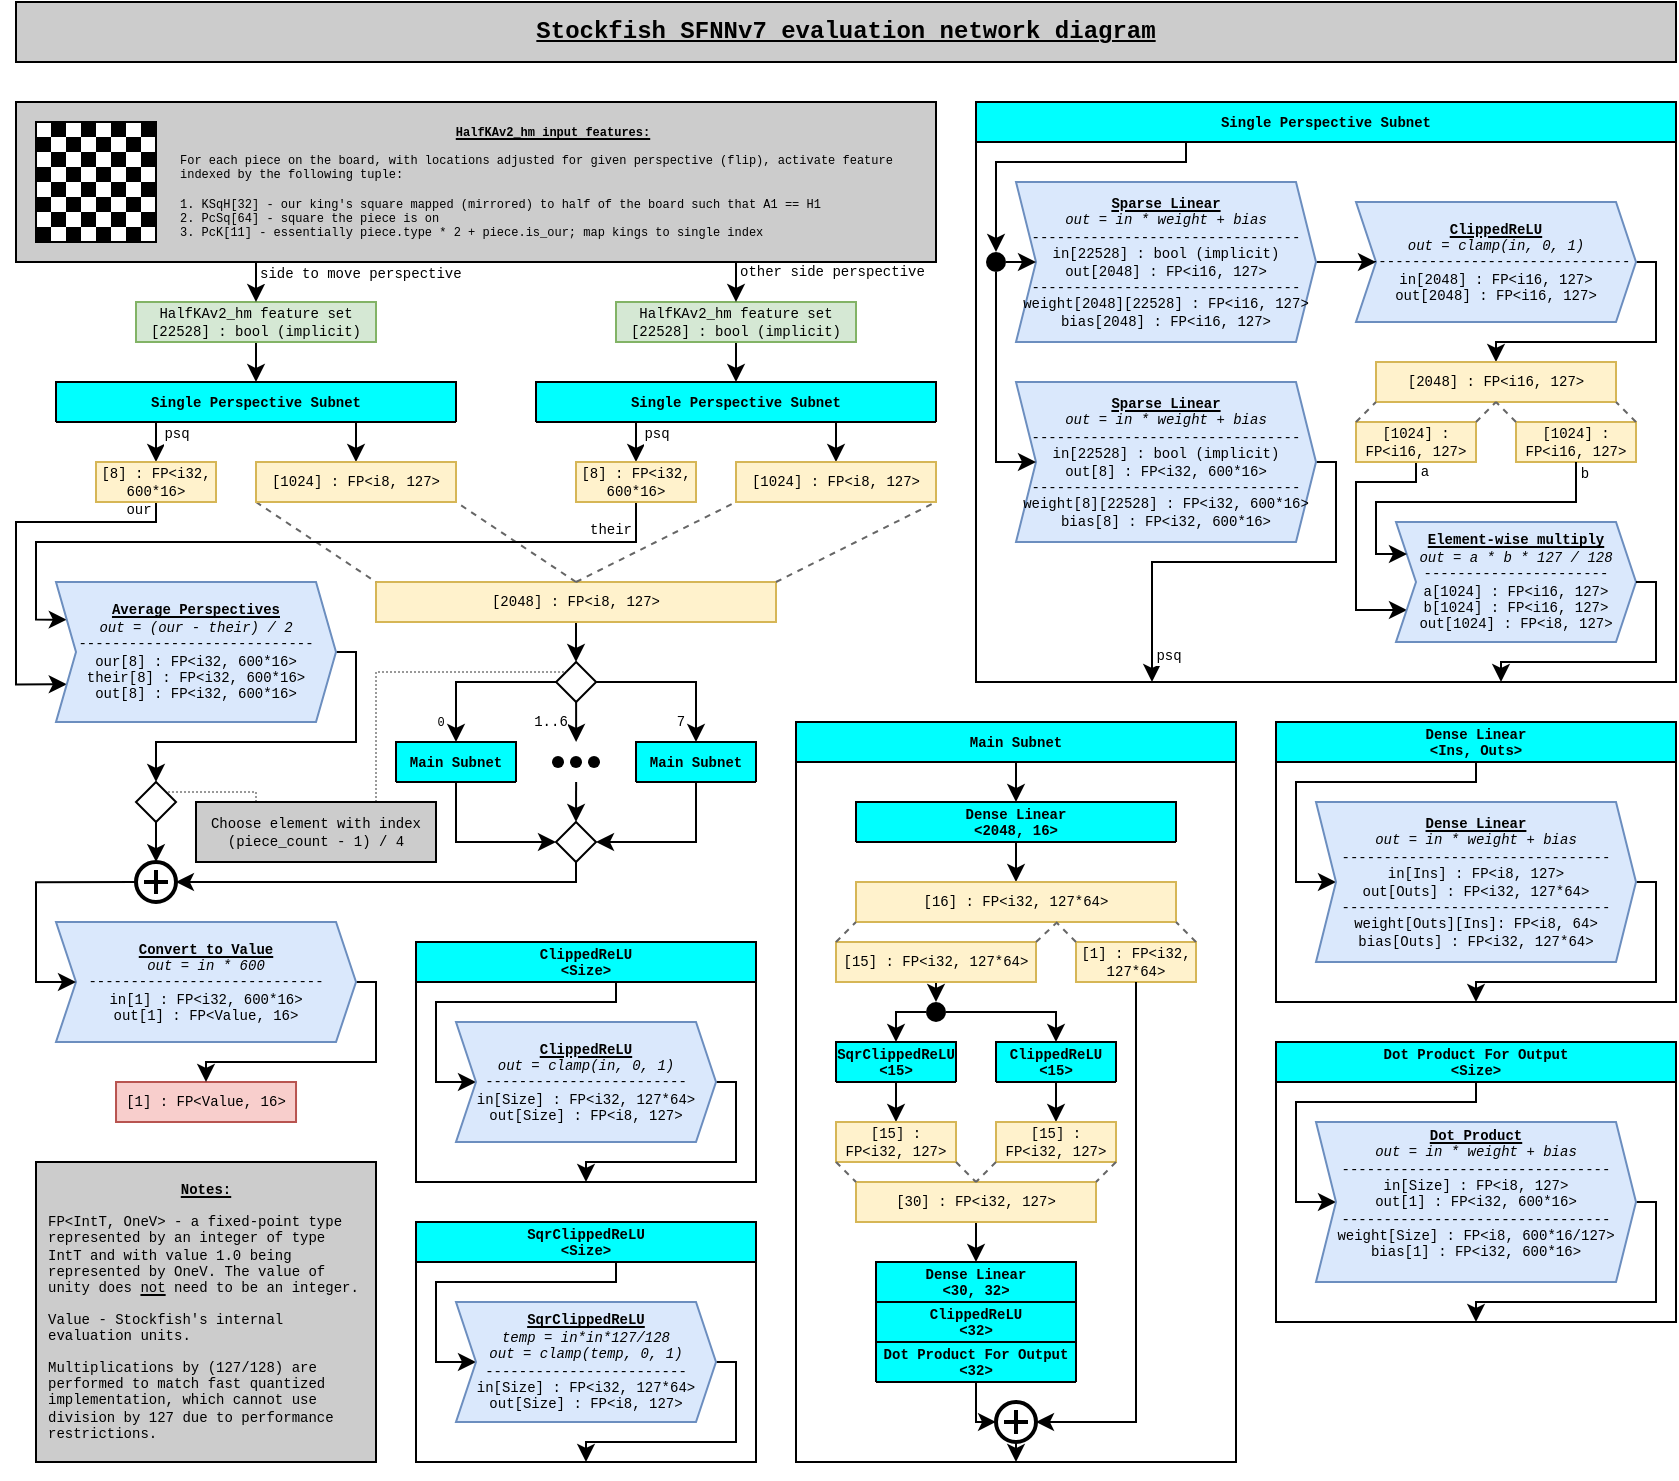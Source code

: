 <mxfile version="21.3.6" type="device">
  <diagram id="WEN0L9vgDvnMjeqGFGax" name="Page-1">
    <mxGraphModel dx="409" dy="381" grid="1" gridSize="10" guides="1" tooltips="1" connect="1" arrows="1" fold="1" page="1" pageScale="1" pageWidth="850" pageHeight="1100" math="0" shadow="0">
      <root>
        <mxCell id="0" />
        <mxCell id="1" parent="0" />
        <mxCell id="8hmfTA59ZN2ZGKohdV2Q-18" style="edgeStyle=orthogonalEdgeStyle;rounded=0;orthogonalLoop=1;jettySize=auto;html=1;exitX=0.5;exitY=1;exitDx=0;exitDy=0;entryX=0.5;entryY=0;entryDx=0;entryDy=0;fontFamily=Courier New;" parent="1" source="uz10yLNLv4WFwoIeB_5W-46" edge="1">
          <mxGeometry relative="1" as="geometry">
            <mxPoint x="440.0" y="630" as="targetPoint" />
          </mxGeometry>
        </mxCell>
        <mxCell id="uz10yLNLv4WFwoIeB_5W-46" value="&lt;font style=&quot;font-size: 7px;&quot;&gt;[2048] : FP&amp;lt;i8, 127&amp;gt;&lt;/font&gt;" style="rounded=0;whiteSpace=wrap;html=1;shadow=0;glass=0;sketch=0;fontSize=7;align=center;fillColor=#fff2cc;strokeColor=#d6b656;fontFamily=Courier New;" parent="1" vertex="1">
          <mxGeometry x="340" y="590" width="200" height="20" as="geometry" />
        </mxCell>
        <mxCell id="uz10yLNLv4WFwoIeB_5W-59" value="" style="endArrow=none;dashed=1;html=1;shadow=0;labelBackgroundColor=none;fontSize=9;strokeColor=#666666;entryX=0;entryY=1;entryDx=0;entryDy=0;exitX=0.5;exitY=0;exitDx=0;exitDy=0;fillColor=#f5f5f5;fontFamily=Courier New;" parent="1" source="uz10yLNLv4WFwoIeB_5W-46" target="tzUv8KeWCW81negE_duC-62" edge="1">
          <mxGeometry width="50" height="50" relative="1" as="geometry">
            <mxPoint x="395" y="620" as="sourcePoint" />
            <mxPoint x="470" y="570" as="targetPoint" />
          </mxGeometry>
        </mxCell>
        <mxCell id="uz10yLNLv4WFwoIeB_5W-60" value="" style="endArrow=none;dashed=1;html=1;shadow=0;labelBackgroundColor=none;fontSize=9;strokeColor=#666666;entryX=1;entryY=1;entryDx=0;entryDy=0;exitX=1;exitY=0;exitDx=0;exitDy=0;fillColor=#f5f5f5;fontFamily=Courier New;" parent="1" source="uz10yLNLv4WFwoIeB_5W-46" target="tzUv8KeWCW81negE_duC-62" edge="1">
          <mxGeometry width="50" height="50" relative="1" as="geometry">
            <mxPoint x="410" y="600" as="sourcePoint" />
            <mxPoint x="510" y="570" as="targetPoint" />
          </mxGeometry>
        </mxCell>
        <mxCell id="uz10yLNLv4WFwoIeB_5W-61" value="" style="endArrow=none;dashed=1;html=1;shadow=0;labelBackgroundColor=none;fontSize=9;strokeColor=#666666;entryX=1;entryY=1;entryDx=0;entryDy=0;exitX=0.5;exitY=0;exitDx=0;exitDy=0;fillColor=#f5f5f5;fontFamily=Courier New;" parent="1" source="uz10yLNLv4WFwoIeB_5W-46" target="tzUv8KeWCW81negE_duC-63" edge="1">
          <mxGeometry width="50" height="50" relative="1" as="geometry">
            <mxPoint x="420" y="610" as="sourcePoint" />
            <mxPoint x="330" y="570" as="targetPoint" />
          </mxGeometry>
        </mxCell>
        <mxCell id="uz10yLNLv4WFwoIeB_5W-62" value="" style="endArrow=none;dashed=1;html=1;shadow=0;labelBackgroundColor=none;fontSize=9;strokeColor=#666666;entryX=0;entryY=0;entryDx=0;entryDy=0;exitX=0;exitY=1;exitDx=0;exitDy=0;fillColor=#f5f5f5;fontFamily=Courier New;" parent="1" source="tzUv8KeWCW81negE_duC-63" target="uz10yLNLv4WFwoIeB_5W-46" edge="1">
          <mxGeometry width="50" height="50" relative="1" as="geometry">
            <mxPoint x="290" y="570" as="sourcePoint" />
            <mxPoint x="490" y="600" as="targetPoint" />
          </mxGeometry>
        </mxCell>
        <mxCell id="tzUv8KeWCW81negE_duC-1" value="Single Perspective Subnet" style="swimlane;fontFamily=Courier New;fontSize=7;fillColor=#00FFFF;startSize=20;gradientColor=none;swimlaneFillColor=none;" parent="1" vertex="1">
          <mxGeometry x="640" y="350" width="350" height="290" as="geometry">
            <mxRectangle x="20" y="380" width="180" height="23" as="alternateBounds" />
          </mxGeometry>
        </mxCell>
        <mxCell id="8hmfTA59ZN2ZGKohdV2Q-6" style="edgeStyle=orthogonalEdgeStyle;rounded=0;orthogonalLoop=1;jettySize=auto;html=1;exitX=1;exitY=0.5;exitDx=0;exitDy=0;entryX=0;entryY=0.5;entryDx=0;entryDy=0;fontFamily=Courier New;" parent="tzUv8KeWCW81negE_duC-1" source="tzUv8KeWCW81negE_duC-6" target="tzUv8KeWCW81negE_duC-19" edge="1">
          <mxGeometry relative="1" as="geometry">
            <Array as="points">
              <mxPoint x="190" y="80" />
              <mxPoint x="190" y="80" />
            </Array>
          </mxGeometry>
        </mxCell>
        <mxCell id="tzUv8KeWCW81negE_duC-6" value="&lt;div&gt;&lt;br style=&quot;font-size: 7px;&quot;&gt;&lt;/div&gt;&lt;div style=&quot;font-size: 7px;&quot;&gt;&lt;font style=&quot;font-size: 7px;&quot;&gt;&lt;u style=&quot;font-size: 7px;&quot;&gt;&lt;b style=&quot;font-size: 7px;&quot;&gt;Sparse Linear&lt;/b&gt;&lt;/u&gt;&lt;/font&gt;&lt;/div&gt;&lt;div style=&quot;font-size: 7px;&quot;&gt;&lt;font style=&quot;font-size: 7px;&quot;&gt;&lt;i&gt;&lt;span style=&quot;font-size: 7px;&quot;&gt;&lt;span style=&quot;font-size: 7px;&quot;&gt;out = in * weight + bias&lt;/span&gt;&lt;/span&gt;&lt;/i&gt;&lt;br&gt;&lt;/font&gt;&lt;/div&gt;&lt;div style=&quot;font-size: 7px;&quot;&gt;&lt;font&gt;--------------------------------&lt;/font&gt;&lt;br&gt;&lt;/div&gt;&lt;div&gt;&lt;font style=&quot;font-size: 7px;&quot;&gt;in[&lt;/font&gt;&lt;font style=&quot;font-size: 7px;&quot;&gt;22528&lt;/font&gt;&lt;font style=&quot;font-size: 7px;&quot;&gt;] : bool (implicit)&lt;/font&gt;&lt;br style=&quot;font-size: 7px;&quot;&gt;&lt;/div&gt;&lt;div&gt;&lt;font style=&quot;font-size: 7px;&quot;&gt;out[2048] : FP&amp;lt;i16, 127&amp;gt;&lt;/font&gt;&lt;/div&gt;&lt;div&gt;&lt;font&gt;--------------------------------&lt;/font&gt;&lt;/div&gt;&lt;div&gt;&lt;font style=&quot;font-size: 7px;&quot;&gt;weight[&lt;/font&gt;&lt;font style=&quot;font-size: 7px;&quot;&gt;&lt;font style=&quot;font-size: 7px;&quot;&gt;2048&lt;/font&gt;][&lt;/font&gt;&lt;font style=&quot;font-size: 7px;&quot;&gt;22528&lt;/font&gt;&lt;font style=&quot;font-size: 7px;&quot;&gt;] : FP&amp;lt;i16, 127&amp;gt;&lt;/font&gt;&lt;br style=&quot;font-size: 7px;&quot;&gt;&lt;font style=&quot;font-size: 7px;&quot;&gt;bias[&lt;/font&gt;&lt;font style=&quot;font-size: 7px;&quot;&gt;&lt;font style=&quot;font-size: 7px;&quot;&gt;2048&lt;/font&gt;] : FP&amp;lt;i16, 127&amp;gt;&lt;/font&gt;&lt;br style=&quot;font-size: 7px;&quot;&gt;&lt;br style=&quot;font-size: 7px;&quot;&gt;&lt;/div&gt;" style="shape=step;perimeter=stepPerimeter;whiteSpace=wrap;fixedSize=1;rounded=0;shadow=0;glass=0;sketch=0;fontSize=7;align=center;size=10;fillColor=#dae8fc;strokeColor=#6c8ebf;rotation=0;fontStyle=0;html=1;fontFamily=Courier New;" parent="tzUv8KeWCW81negE_duC-1" vertex="1">
          <mxGeometry x="20" y="40" width="150" height="80" as="geometry" />
        </mxCell>
        <mxCell id="8hmfTA59ZN2ZGKohdV2Q-103" style="edgeStyle=orthogonalEdgeStyle;rounded=0;orthogonalLoop=1;jettySize=auto;html=1;exitX=1;exitY=0.5;exitDx=0;exitDy=0;entryX=0.5;entryY=0;entryDx=0;entryDy=0;fontFamily=Courier New;fontSize=7;endArrow=classic;endFill=1;strokeColor=#000000;" parent="tzUv8KeWCW81negE_duC-1" source="tzUv8KeWCW81negE_duC-19" target="8hmfTA59ZN2ZGKohdV2Q-101" edge="1">
          <mxGeometry relative="1" as="geometry">
            <Array as="points">
              <mxPoint x="340" y="80" />
              <mxPoint x="340" y="120" />
              <mxPoint x="260" y="120" />
            </Array>
          </mxGeometry>
        </mxCell>
        <mxCell id="tzUv8KeWCW81negE_duC-19" value="&lt;font style=&quot;font-size: 7px;&quot;&gt;&lt;br style=&quot;font-size: 7px;&quot;&gt;&lt;/font&gt;&lt;div style=&quot;font-size: 7px;&quot;&gt;&lt;font style=&quot;font-size: 7px;&quot;&gt;&lt;u style=&quot;font-size: 7px;&quot;&gt;&lt;b style=&quot;font-size: 7px;&quot;&gt;ClippedReLU&lt;/b&gt;&lt;/u&gt;&lt;/font&gt;&lt;/div&gt;&lt;div style=&quot;font-size: 7px;&quot;&gt;&lt;font style=&quot;font-size: 7px;&quot;&gt;&lt;i&gt;&lt;span style=&quot;font-size: 7px;&quot;&gt;&lt;span style=&quot;font-size: 7px;&quot;&gt;out = clamp(in, 0, 1)&lt;/span&gt;&lt;/span&gt;&lt;/i&gt;&lt;u style=&quot;font-size: 7px;&quot;&gt;&lt;b style=&quot;font-size: 7px;&quot;&gt;&lt;br&gt;&lt;/b&gt;&lt;/u&gt;&lt;/font&gt;&lt;/div&gt;&lt;div align=&quot;center&quot;&gt;&lt;font&gt;--------------------------------&lt;/font&gt;&lt;/div&gt;&lt;div&gt;&lt;font style=&quot;font-size: 7px;&quot;&gt;in[&lt;/font&gt;&lt;font style=&quot;font-size: 7px;&quot;&gt;&lt;font style=&quot;font-size: 7px;&quot;&gt;2048&lt;/font&gt;] : &lt;/font&gt;&lt;font style=&quot;font-size: 7px;&quot;&gt;FP&amp;lt;i16, 127&amp;gt;&lt;/font&gt;&lt;/div&gt;&lt;div&gt;&lt;font style=&quot;font-size: 7px;&quot;&gt;out[&lt;/font&gt;&lt;font style=&quot;font-size: 7px;&quot;&gt;&lt;font style=&quot;font-size: 7px;&quot;&gt;2048&lt;/font&gt;] : FP&amp;lt;i16, 127&amp;gt;&lt;/font&gt;&lt;br style=&quot;font-size: 7px;&quot;&gt;&lt;/div&gt;&lt;font style=&quot;font-size: 7px;&quot;&gt;&lt;br style=&quot;font-size: 7px;&quot;&gt;&lt;/font&gt;" style="shape=step;perimeter=stepPerimeter;whiteSpace=wrap;fixedSize=1;rounded=0;shadow=0;glass=0;sketch=0;fontSize=7;align=center;size=10;fillColor=#dae8fc;strokeColor=#6c8ebf;rotation=0;fontStyle=0;html=1;fontFamily=Courier New;" parent="tzUv8KeWCW81negE_duC-1" vertex="1">
          <mxGeometry x="190" y="50" width="140" height="60" as="geometry" />
        </mxCell>
        <mxCell id="8hmfTA59ZN2ZGKohdV2Q-8" value="psq" style="edgeStyle=orthogonalEdgeStyle;rounded=0;orthogonalLoop=1;jettySize=auto;html=1;exitX=1;exitY=0.5;exitDx=0;exitDy=0;entryX=0.25;entryY=1;entryDx=0;entryDy=0;fontSize=7;fontFamily=Courier New;" parent="tzUv8KeWCW81negE_duC-1" source="8hmfTA59ZN2ZGKohdV2Q-1" target="tzUv8KeWCW81negE_duC-1" edge="1">
          <mxGeometry x="0.87" y="8" relative="1" as="geometry">
            <mxPoint x="60" y="310" as="targetPoint" />
            <Array as="points">
              <mxPoint x="180" y="180" />
              <mxPoint x="180" y="230" />
              <mxPoint x="88" y="230" />
              <mxPoint x="88" y="290" />
            </Array>
            <mxPoint as="offset" />
          </mxGeometry>
        </mxCell>
        <mxCell id="8hmfTA59ZN2ZGKohdV2Q-1" value="&lt;div&gt;&lt;br style=&quot;font-size: 7px;&quot;&gt;&lt;/div&gt;&lt;div style=&quot;font-size: 7px;&quot;&gt;&lt;font style=&quot;font-size: 7px;&quot;&gt;&lt;u style=&quot;font-size: 7px;&quot;&gt;&lt;b style=&quot;font-size: 7px;&quot;&gt;Sparse Linear&lt;/b&gt;&lt;/u&gt;&lt;/font&gt;&lt;/div&gt;&lt;div style=&quot;font-size: 7px;&quot;&gt;&lt;font style=&quot;font-size: 7px;&quot;&gt;&lt;i&gt;&lt;span style=&quot;font-size: 7px;&quot;&gt;&lt;span style=&quot;font-size: 7px;&quot;&gt;out = in * weight + bias&lt;/span&gt;&lt;/span&gt;&lt;/i&gt;&lt;br&gt;&lt;/font&gt;&lt;/div&gt;&lt;div style=&quot;font-size: 7px;&quot;&gt;&lt;font&gt;--------------------------------&lt;/font&gt;&lt;br&gt;&lt;/div&gt;&lt;div&gt;&lt;font style=&quot;font-size: 7px;&quot;&gt;in[&lt;/font&gt;&lt;font style=&quot;font-size: 7px;&quot;&gt;&lt;font style=&quot;font-size: 7px;&quot;&gt;22528&lt;/font&gt;] : bool (implicit)&lt;/font&gt;&lt;br style=&quot;font-size: 7px;&quot;&gt;&lt;/div&gt;&lt;div&gt;&lt;font style=&quot;font-size: 7px;&quot;&gt;out[8] : FP&amp;lt;i32, 600*16&amp;gt;&lt;/font&gt;&lt;/div&gt;&lt;div&gt;&lt;font&gt;--------------------------------&lt;/font&gt;&lt;/div&gt;&lt;div&gt;&lt;font style=&quot;font-size: 7px;&quot;&gt;weight[8][&lt;/font&gt;&lt;font style=&quot;font-size: 7px;&quot;&gt;&lt;font style=&quot;font-size: 7px;&quot;&gt;22528&lt;/font&gt;] : FP&amp;lt;i32, &lt;/font&gt;&lt;font style=&quot;font-size: 7px;&quot;&gt;&lt;font style=&quot;font-size: 7px;&quot;&gt;600*16&lt;/font&gt;&amp;gt;&lt;/font&gt;&lt;br style=&quot;font-size: 7px;&quot;&gt;&lt;font style=&quot;font-size: 7px;&quot;&gt;bias[8] : FP&amp;lt;i32, 600*16&amp;gt;&lt;/font&gt;&lt;br style=&quot;font-size: 7px;&quot;&gt;&lt;br style=&quot;font-size: 7px;&quot;&gt;&lt;/div&gt;" style="shape=step;perimeter=stepPerimeter;whiteSpace=wrap;fixedSize=1;rounded=0;shadow=0;glass=0;sketch=0;fontSize=7;align=center;size=10;fillColor=#dae8fc;strokeColor=#6c8ebf;rotation=0;fontStyle=0;html=1;fontFamily=Courier New;" parent="tzUv8KeWCW81negE_duC-1" vertex="1">
          <mxGeometry x="20" y="140" width="150" height="80" as="geometry" />
        </mxCell>
        <mxCell id="8hmfTA59ZN2ZGKohdV2Q-4" style="edgeStyle=orthogonalEdgeStyle;rounded=0;orthogonalLoop=1;jettySize=auto;html=1;exitX=1;exitY=0.5;exitDx=0;exitDy=0;entryX=0;entryY=0.5;entryDx=0;entryDy=0;fontFamily=Courier New;" parent="tzUv8KeWCW81negE_duC-1" source="8hmfTA59ZN2ZGKohdV2Q-2" target="tzUv8KeWCW81negE_duC-6" edge="1">
          <mxGeometry relative="1" as="geometry" />
        </mxCell>
        <mxCell id="8hmfTA59ZN2ZGKohdV2Q-5" style="edgeStyle=orthogonalEdgeStyle;rounded=0;orthogonalLoop=1;jettySize=auto;html=1;exitX=0.5;exitY=1;exitDx=0;exitDy=0;entryX=0;entryY=0.5;entryDx=0;entryDy=0;fontFamily=Courier New;" parent="tzUv8KeWCW81negE_duC-1" source="8hmfTA59ZN2ZGKohdV2Q-2" target="8hmfTA59ZN2ZGKohdV2Q-1" edge="1">
          <mxGeometry relative="1" as="geometry">
            <mxPoint x="10" y="170" as="targetPoint" />
            <Array as="points">
              <mxPoint x="10" y="180" />
            </Array>
          </mxGeometry>
        </mxCell>
        <mxCell id="8hmfTA59ZN2ZGKohdV2Q-2" value="" style="ellipse;fillColor=#000000;strokeColor=none;fontFamily=Courier New;" parent="tzUv8KeWCW81negE_duC-1" vertex="1">
          <mxGeometry x="5" y="75" width="10" height="10" as="geometry" />
        </mxCell>
        <mxCell id="8hmfTA59ZN2ZGKohdV2Q-3" value="" style="endArrow=classic;html=1;rounded=0;labelBackgroundColor=none;labelBorderColor=none;fontFamily=Courier New;fontSize=7;entryX=0.5;entryY=0;entryDx=0;entryDy=0;" parent="tzUv8KeWCW81negE_duC-1" target="8hmfTA59ZN2ZGKohdV2Q-2" edge="1">
          <mxGeometry width="50" height="50" relative="1" as="geometry">
            <mxPoint x="105" y="20" as="sourcePoint" />
            <mxPoint x="240" y="277" as="targetPoint" />
            <Array as="points">
              <mxPoint x="105" y="30" />
              <mxPoint x="10" y="30" />
            </Array>
          </mxGeometry>
        </mxCell>
        <mxCell id="8hmfTA59ZN2ZGKohdV2Q-101" value="[2048] : FP&amp;lt;i16, 127&amp;gt;" style="rounded=0;whiteSpace=wrap;html=1;shadow=0;glass=0;sketch=0;fontSize=7;align=center;fillColor=#fff2cc;strokeColor=#d6b656;fontFamily=Courier New;" parent="tzUv8KeWCW81negE_duC-1" vertex="1">
          <mxGeometry x="200" y="130" width="120" height="20" as="geometry" />
        </mxCell>
        <mxCell id="8hmfTA59ZN2ZGKohdV2Q-112" value="a" style="edgeStyle=orthogonalEdgeStyle;rounded=0;orthogonalLoop=1;jettySize=auto;html=1;exitX=0.5;exitY=1;exitDx=0;exitDy=0;entryX=0;entryY=0.75;entryDx=0;entryDy=0;fontFamily=Courier New;fontSize=7;endArrow=classic;endFill=1;strokeColor=#000000;" parent="tzUv8KeWCW81negE_duC-1" source="8hmfTA59ZN2ZGKohdV2Q-104" target="8hmfTA59ZN2ZGKohdV2Q-111" edge="1">
          <mxGeometry x="-0.933" y="4" relative="1" as="geometry">
            <mxPoint x="210" y="190" as="sourcePoint" />
            <Array as="points">
              <mxPoint x="220" y="190" />
              <mxPoint x="190" y="190" />
              <mxPoint x="190" y="254" />
              <mxPoint x="216" y="254" />
            </Array>
            <mxPoint as="offset" />
          </mxGeometry>
        </mxCell>
        <mxCell id="8hmfTA59ZN2ZGKohdV2Q-104" value="[1024] : FP&amp;lt;i16, 127&amp;gt;" style="rounded=0;whiteSpace=wrap;html=1;shadow=0;glass=0;sketch=0;fontSize=7;align=center;fillColor=#fff2cc;strokeColor=#d6b656;fontFamily=Courier New;" parent="tzUv8KeWCW81negE_duC-1" vertex="1">
          <mxGeometry x="190" y="160" width="60" height="20" as="geometry" />
        </mxCell>
        <mxCell id="8hmfTA59ZN2ZGKohdV2Q-105" value="" style="endArrow=none;dashed=1;html=1;shadow=0;labelBackgroundColor=none;fontSize=9;strokeColor=#666666;entryX=0;entryY=1;entryDx=0;entryDy=0;exitX=0;exitY=0;exitDx=0;exitDy=0;fillColor=#f5f5f5;fontFamily=Courier New;" parent="tzUv8KeWCW81negE_duC-1" source="8hmfTA59ZN2ZGKohdV2Q-104" target="8hmfTA59ZN2ZGKohdV2Q-101" edge="1">
          <mxGeometry width="50" height="50" relative="1" as="geometry">
            <mxPoint x="110" y="240" as="sourcePoint" />
            <mxPoint x="190" y="200" as="targetPoint" />
          </mxGeometry>
        </mxCell>
        <mxCell id="8hmfTA59ZN2ZGKohdV2Q-106" value="" style="endArrow=none;dashed=1;html=1;shadow=0;labelBackgroundColor=none;fontSize=9;strokeColor=#666666;entryX=0.5;entryY=1;entryDx=0;entryDy=0;exitX=1;exitY=0;exitDx=0;exitDy=0;fillColor=#f5f5f5;fontFamily=Courier New;" parent="tzUv8KeWCW81negE_duC-1" source="8hmfTA59ZN2ZGKohdV2Q-104" target="8hmfTA59ZN2ZGKohdV2Q-101" edge="1">
          <mxGeometry width="50" height="50" relative="1" as="geometry">
            <mxPoint x="190" y="180" as="sourcePoint" />
            <mxPoint x="210" y="160" as="targetPoint" />
          </mxGeometry>
        </mxCell>
        <mxCell id="8hmfTA59ZN2ZGKohdV2Q-107" value="[1024] : FP&amp;lt;i16, 127&amp;gt;" style="rounded=0;whiteSpace=wrap;html=1;shadow=0;glass=0;sketch=0;fontSize=7;align=center;fillColor=#fff2cc;strokeColor=#d6b656;fontFamily=Courier New;" parent="tzUv8KeWCW81negE_duC-1" vertex="1">
          <mxGeometry x="270" y="160" width="60" height="20" as="geometry" />
        </mxCell>
        <mxCell id="8hmfTA59ZN2ZGKohdV2Q-109" value="" style="endArrow=none;dashed=1;html=1;shadow=0;labelBackgroundColor=none;fontSize=9;strokeColor=#666666;entryX=0.5;entryY=1;entryDx=0;entryDy=0;exitX=0;exitY=0;exitDx=0;exitDy=0;fillColor=#f5f5f5;fontFamily=Courier New;" parent="tzUv8KeWCW81negE_duC-1" source="8hmfTA59ZN2ZGKohdV2Q-107" target="8hmfTA59ZN2ZGKohdV2Q-101" edge="1">
          <mxGeometry width="50" height="50" relative="1" as="geometry">
            <mxPoint x="260" y="180" as="sourcePoint" />
            <mxPoint x="270" y="160" as="targetPoint" />
          </mxGeometry>
        </mxCell>
        <mxCell id="8hmfTA59ZN2ZGKohdV2Q-110" value="" style="endArrow=none;dashed=1;html=1;shadow=0;labelBackgroundColor=none;fontSize=9;strokeColor=#666666;entryX=1;entryY=1;entryDx=0;entryDy=0;exitX=1;exitY=0;exitDx=0;exitDy=0;fillColor=#f5f5f5;fontFamily=Courier New;" parent="tzUv8KeWCW81negE_duC-1" source="8hmfTA59ZN2ZGKohdV2Q-107" target="8hmfTA59ZN2ZGKohdV2Q-101" edge="1">
          <mxGeometry width="50" height="50" relative="1" as="geometry">
            <mxPoint x="270" y="190" as="sourcePoint" />
            <mxPoint x="280" y="170" as="targetPoint" />
          </mxGeometry>
        </mxCell>
        <mxCell id="8hmfTA59ZN2ZGKohdV2Q-111" value="&lt;div&gt;&lt;br style=&quot;font-size: 7px;&quot;&gt;&lt;/div&gt;&lt;div style=&quot;font-size: 7px;&quot;&gt;&lt;font style=&quot;font-size: 7px;&quot;&gt;&lt;u style=&quot;font-size: 7px;&quot;&gt;&lt;b style=&quot;font-size: 7px;&quot;&gt;Element-wise multiply&lt;br&gt;&lt;/b&gt;&lt;/u&gt;&lt;/font&gt;&lt;/div&gt;&lt;div style=&quot;font-size: 7px;&quot;&gt;&lt;font style=&quot;font-size: 7px;&quot;&gt;&lt;i&gt;&lt;span style=&quot;font-size: 7px;&quot;&gt;&lt;span style=&quot;font-size: 7px;&quot;&gt;out = a * b * 127 / 128&lt;/span&gt;&lt;/span&gt;&lt;/i&gt;&lt;br&gt;&lt;/font&gt;&lt;/div&gt;&lt;div style=&quot;font-size: 7px;&quot;&gt;&lt;font&gt;----------------------&lt;/font&gt;&lt;br&gt;&lt;/div&gt;&lt;div&gt;&lt;font style=&quot;font-size: 7px;&quot;&gt;a[1024&lt;/font&gt;&lt;font style=&quot;font-size: 7px;&quot;&gt;] : FP&amp;lt;i16, 127&amp;gt;&lt;/font&gt;&lt;font&gt;&lt;/font&gt;&lt;br&gt;&lt;div&gt;&lt;font style=&quot;font-size: 7px;&quot;&gt;b[1024&lt;/font&gt;&lt;font style=&quot;font-size: 7px;&quot;&gt;] : FP&amp;lt;i16, 127&amp;gt;&lt;/font&gt;&lt;/div&gt;&lt;/div&gt;&lt;div&gt;&lt;font style=&quot;font-size: 7px;&quot;&gt;out[1024] : FP&amp;lt;i8, 127&amp;gt;&lt;/font&gt;&lt;br style=&quot;font-size: 7px;&quot;&gt;&lt;br style=&quot;font-size: 7px;&quot;&gt;&lt;/div&gt;" style="shape=step;perimeter=stepPerimeter;whiteSpace=wrap;fixedSize=1;rounded=0;shadow=0;glass=0;sketch=0;fontSize=7;align=center;size=10;fillColor=#dae8fc;strokeColor=#6c8ebf;rotation=0;fontStyle=0;html=1;fontFamily=Courier New;" parent="tzUv8KeWCW81negE_duC-1" vertex="1">
          <mxGeometry x="210" y="210" width="120" height="60" as="geometry" />
        </mxCell>
        <mxCell id="8hmfTA59ZN2ZGKohdV2Q-114" value="b" style="edgeStyle=orthogonalEdgeStyle;rounded=0;orthogonalLoop=1;jettySize=auto;html=1;exitX=0.5;exitY=1;exitDx=0;exitDy=0;fontFamily=Courier New;fontSize=7;endArrow=classic;endFill=1;strokeColor=#000000;entryX=0;entryY=0.25;entryDx=0;entryDy=0;" parent="tzUv8KeWCW81negE_duC-1" source="8hmfTA59ZN2ZGKohdV2Q-107" target="8hmfTA59ZN2ZGKohdV2Q-111" edge="1">
          <mxGeometry x="-0.934" y="4" relative="1" as="geometry">
            <mxPoint x="200" y="250" as="targetPoint" />
            <mxPoint x="290" y="190" as="sourcePoint" />
            <Array as="points">
              <mxPoint x="300" y="200" />
              <mxPoint x="200" y="200" />
              <mxPoint x="200" y="226" />
              <mxPoint x="216" y="226" />
            </Array>
            <mxPoint as="offset" />
          </mxGeometry>
        </mxCell>
        <mxCell id="8hmfTA59ZN2ZGKohdV2Q-115" style="edgeStyle=orthogonalEdgeStyle;rounded=0;orthogonalLoop=1;jettySize=auto;html=1;exitX=1;exitY=0.5;exitDx=0;exitDy=0;fontFamily=Courier New;fontSize=7;endArrow=classic;endFill=1;strokeColor=#000000;entryX=0.75;entryY=1;entryDx=0;entryDy=0;" parent="tzUv8KeWCW81negE_duC-1" source="8hmfTA59ZN2ZGKohdV2Q-111" target="tzUv8KeWCW81negE_duC-1" edge="1">
          <mxGeometry relative="1" as="geometry">
            <mxPoint x="400" y="320" as="targetPoint" />
            <Array as="points">
              <mxPoint x="340" y="240" />
              <mxPoint x="340" y="280" />
              <mxPoint x="262" y="280" />
            </Array>
          </mxGeometry>
        </mxCell>
        <mxCell id="8hmfTA59ZN2ZGKohdV2Q-10" style="edgeStyle=orthogonalEdgeStyle;rounded=0;orthogonalLoop=1;jettySize=auto;html=1;exitX=0.75;exitY=1;exitDx=0;exitDy=0;entryX=0.5;entryY=0;entryDx=0;entryDy=0;fontFamily=Courier New;" parent="1" source="tzUv8KeWCW81negE_duC-25" target="tzUv8KeWCW81negE_duC-63" edge="1">
          <mxGeometry relative="1" as="geometry">
            <Array as="points">
              <mxPoint x="330" y="530" />
            </Array>
          </mxGeometry>
        </mxCell>
        <mxCell id="8hmfTA59ZN2ZGKohdV2Q-14" value="&#xa;psq&#xa;&#xa;" style="edgeStyle=orthogonalEdgeStyle;rounded=0;orthogonalLoop=1;jettySize=auto;html=1;exitX=0.25;exitY=1;exitDx=0;exitDy=0;entryX=0.5;entryY=0;entryDx=0;entryDy=0;fontSize=7;fontFamily=Courier New;" parent="1" source="tzUv8KeWCW81negE_duC-25" target="8hmfTA59ZN2ZGKohdV2Q-13" edge="1">
          <mxGeometry y="10" relative="1" as="geometry">
            <Array as="points">
              <mxPoint x="230" y="520" />
              <mxPoint x="230" y="520" />
            </Array>
            <mxPoint as="offset" />
          </mxGeometry>
        </mxCell>
        <mxCell id="tzUv8KeWCW81negE_duC-25" value="Single Perspective Subnet" style="swimlane;fontFamily=Courier New;fontSize=7;fillColor=#00FFFF;" parent="1" vertex="1" collapsed="1">
          <mxGeometry x="180" y="490" width="200" height="20" as="geometry">
            <mxRectangle x="260" y="490" width="200" height="300" as="alternateBounds" />
          </mxGeometry>
        </mxCell>
        <mxCell id="tzUv8KeWCW81negE_duC-26" style="edgeStyle=orthogonalEdgeStyle;rounded=0;orthogonalLoop=1;jettySize=auto;html=1;exitX=0.5;exitY=1;exitDx=0;exitDy=0;entryX=0;entryY=0.5;entryDx=0;entryDy=0;labelBackgroundColor=none;labelBorderColor=none;fontFamily=Courier New;fontSize=8;" parent="tzUv8KeWCW81negE_duC-25" source="tzUv8KeWCW81negE_duC-27" target="tzUv8KeWCW81negE_duC-30" edge="1">
          <mxGeometry relative="1" as="geometry">
            <Array as="points">
              <mxPoint x="100" y="70" />
              <mxPoint x="10" y="70" />
              <mxPoint x="10" y="120" />
            </Array>
          </mxGeometry>
        </mxCell>
        <mxCell id="tzUv8KeWCW81negE_duC-27" value="&lt;font style=&quot;font-size: 7px;&quot; face=&quot;Courier New&quot;&gt;[40960] : bool (implicit)&lt;br style=&quot;font-size: 7px;&quot;&gt;&lt;/font&gt;" style="rounded=0;whiteSpace=wrap;html=1;shadow=0;glass=0;sketch=0;fontSize=7;align=center;fillColor=#d5e8d4;strokeColor=#82b366;" parent="tzUv8KeWCW81negE_duC-25" vertex="1">
          <mxGeometry x="40" y="40" width="120" height="20" as="geometry" />
        </mxCell>
        <mxCell id="tzUv8KeWCW81negE_duC-28" style="edgeStyle=orthogonalEdgeStyle;rounded=0;orthogonalLoop=1;jettySize=auto;html=1;fontFamily=Helvetica;fontSize=8;" parent="tzUv8KeWCW81negE_duC-25" edge="1">
          <mxGeometry relative="1" as="geometry">
            <mxPoint x="100" y="23" as="sourcePoint" />
            <mxPoint x="100" y="40" as="targetPoint" />
          </mxGeometry>
        </mxCell>
        <mxCell id="tzUv8KeWCW81negE_duC-29" style="edgeStyle=orthogonalEdgeStyle;rounded=0;orthogonalLoop=1;jettySize=auto;html=1;exitX=1;exitY=0.5;exitDx=0;exitDy=0;entryX=0;entryY=0.5;entryDx=0;entryDy=0;labelBackgroundColor=none;labelBorderColor=none;fontFamily=Courier New;fontSize=7;" parent="tzUv8KeWCW81negE_duC-25" source="tzUv8KeWCW81negE_duC-30" target="tzUv8KeWCW81negE_duC-32" edge="1">
          <mxGeometry relative="1" as="geometry">
            <Array as="points">
              <mxPoint x="190" y="120" />
              <mxPoint x="190" y="170" />
              <mxPoint x="10" y="170" />
              <mxPoint x="10" y="210" />
            </Array>
          </mxGeometry>
        </mxCell>
        <mxCell id="tzUv8KeWCW81negE_duC-30" value="&lt;div&gt;&lt;br style=&quot;font-size: 7px;&quot;&gt;&lt;/div&gt;&lt;div style=&quot;font-size: 7px;&quot;&gt;&lt;font style=&quot;font-size: 7px;&quot; face=&quot;Courier New&quot;&gt;&lt;u style=&quot;font-size: 7px;&quot;&gt;&lt;b style=&quot;font-size: 7px;&quot;&gt;Linear&lt;/b&gt;&lt;/u&gt;&lt;/font&gt;&lt;/div&gt;&lt;div style=&quot;font-size: 7px;&quot;&gt;&lt;font style=&quot;font-size: 7px;&quot; face=&quot;Courier New&quot;&gt;&lt;i&gt;&lt;span style=&quot;font-size: 7px;&quot;&gt;&lt;span style=&quot;font-size: 7px;&quot;&gt;out = in * weight + bias&lt;/span&gt;&lt;/span&gt;&lt;/i&gt;&lt;br&gt;&lt;/font&gt;&lt;/div&gt;&lt;div style=&quot;font-size: 7px;&quot;&gt;&lt;font face=&quot;Courier New&quot;&gt;------------------------------------&lt;/font&gt;&lt;br&gt;&lt;/div&gt;&lt;div&gt;&lt;font style=&quot;font-size: 7px;&quot; face=&quot;Courier New&quot;&gt;in[40960] : bool (implicit)&lt;/font&gt;&lt;br style=&quot;font-size: 7px;&quot;&gt;&lt;/div&gt;&lt;div&gt;&lt;font style=&quot;font-size: 7px;&quot; face=&quot;Courier New&quot;&gt;out[256] : FP&amp;lt;i16, 127&amp;gt;&lt;/font&gt;&lt;/div&gt;&lt;div&gt;&lt;font face=&quot;Courier New&quot;&gt;------------------------------------&lt;/font&gt;&lt;/div&gt;&lt;div&gt;&lt;font style=&quot;font-size: 7px;&quot; face=&quot;Courier New&quot;&gt;weight[256][40960] : FP&amp;lt;i16, 127&amp;gt;&lt;/font&gt;&lt;br style=&quot;font-size: 7px;&quot;&gt;&lt;font style=&quot;font-size: 7px;&quot; face=&quot;Courier New&quot;&gt;bias[256] : FP&amp;lt;i16, 127&amp;gt;&lt;/font&gt;&lt;br style=&quot;font-size: 7px;&quot;&gt;&lt;br style=&quot;font-size: 7px;&quot;&gt;&lt;/div&gt;" style="shape=step;perimeter=stepPerimeter;whiteSpace=wrap;fixedSize=1;rounded=0;shadow=0;glass=0;sketch=0;fontSize=7;align=center;size=10;fillColor=#dae8fc;strokeColor=#6c8ebf;rotation=0;fontStyle=0;html=1;" parent="tzUv8KeWCW81negE_duC-25" vertex="1">
          <mxGeometry x="20" y="80" width="160" height="80" as="geometry" />
        </mxCell>
        <mxCell id="tzUv8KeWCW81negE_duC-31" style="edgeStyle=orthogonalEdgeStyle;rounded=0;orthogonalLoop=1;jettySize=auto;html=1;exitX=1;exitY=0.5;exitDx=0;exitDy=0;entryX=0.5;entryY=0;entryDx=0;entryDy=0;labelBackgroundColor=none;labelBorderColor=none;fontFamily=Courier New;fontSize=7;" parent="tzUv8KeWCW81negE_duC-25" source="tzUv8KeWCW81negE_duC-32" target="tzUv8KeWCW81negE_duC-34" edge="1">
          <mxGeometry relative="1" as="geometry">
            <Array as="points">
              <mxPoint x="190" y="210" />
              <mxPoint x="190" y="250" />
              <mxPoint x="100" y="250" />
            </Array>
          </mxGeometry>
        </mxCell>
        <mxCell id="tzUv8KeWCW81negE_duC-32" value="&lt;font style=&quot;font-size: 7px;&quot; face=&quot;Courier New&quot;&gt;&lt;br style=&quot;font-size: 7px;&quot;&gt;&lt;/font&gt;&lt;div style=&quot;font-size: 7px;&quot;&gt;&lt;font style=&quot;font-size: 7px;&quot; face=&quot;Courier New&quot;&gt;&lt;u style=&quot;font-size: 7px;&quot;&gt;&lt;b style=&quot;font-size: 7px;&quot;&gt;ClippedReLU&lt;/b&gt;&lt;/u&gt;&lt;/font&gt;&lt;/div&gt;&lt;div style=&quot;font-size: 7px;&quot;&gt;&lt;font style=&quot;font-size: 7px;&quot; face=&quot;Courier New&quot;&gt;&lt;i&gt;&lt;span style=&quot;font-size: 7px;&quot;&gt;&lt;span style=&quot;font-size: 7px;&quot;&gt;out = clamp(in, 0, 1)&lt;/span&gt;&lt;/span&gt;&lt;/i&gt;&lt;u style=&quot;font-size: 7px;&quot;&gt;&lt;b style=&quot;font-size: 7px;&quot;&gt;&lt;br&gt;&lt;/b&gt;&lt;/u&gt;&lt;/font&gt;&lt;/div&gt;&lt;div align=&quot;center&quot;&gt;&lt;font face=&quot;Courier New&quot;&gt;------------------------------------&lt;/font&gt;&lt;font style=&quot;font-size: 7px;&quot; face=&quot;Courier New&quot;&gt;&lt;/font&gt;&lt;/div&gt;&lt;div&gt;&lt;font style=&quot;font-size: 7px;&quot; face=&quot;Courier New&quot;&gt;in[256] : &lt;/font&gt;&lt;font style=&quot;font-size: 7px;&quot; face=&quot;Courier New&quot;&gt;FP&amp;lt;i16, 127&amp;gt;&lt;/font&gt;&lt;/div&gt;&lt;div&gt;&lt;font style=&quot;font-size: 7px;&quot; face=&quot;Courier New&quot;&gt;out[256] : FP&amp;lt;i16, 127&amp;gt;&lt;/font&gt;&lt;br style=&quot;font-size: 7px;&quot;&gt;&lt;/div&gt;&lt;font style=&quot;font-size: 7px;&quot; face=&quot;Courier New&quot;&gt;&lt;br style=&quot;font-size: 7px;&quot;&gt;&lt;/font&gt;" style="shape=step;perimeter=stepPerimeter;whiteSpace=wrap;fixedSize=1;rounded=0;shadow=0;glass=0;sketch=0;fontSize=7;align=center;size=10;fillColor=#dae8fc;strokeColor=#6c8ebf;rotation=0;fontStyle=0;html=1;" parent="tzUv8KeWCW81negE_duC-25" vertex="1">
          <mxGeometry x="20" y="180" width="160" height="60" as="geometry" />
        </mxCell>
        <mxCell id="tzUv8KeWCW81negE_duC-33" style="edgeStyle=orthogonalEdgeStyle;rounded=0;orthogonalLoop=1;jettySize=auto;html=1;exitX=0.5;exitY=1;exitDx=0;exitDy=0;entryX=0.5;entryY=1;entryDx=0;entryDy=0;labelBackgroundColor=none;labelBorderColor=none;fontFamily=Courier New;fontSize=7;" parent="tzUv8KeWCW81negE_duC-25" source="tzUv8KeWCW81negE_duC-34" target="tzUv8KeWCW81negE_duC-25" edge="1">
          <mxGeometry relative="1" as="geometry" />
        </mxCell>
        <mxCell id="tzUv8KeWCW81negE_duC-34" value="[256] : FP&amp;lt;i16, 127&amp;gt;" style="rounded=0;whiteSpace=wrap;html=1;shadow=0;glass=0;sketch=0;fontSize=7;align=center;fillColor=#fff2cc;strokeColor=#d6b656;fontFamily=Courier New;" parent="tzUv8KeWCW81negE_duC-25" vertex="1">
          <mxGeometry x="50" y="260" width="100" height="20" as="geometry" />
        </mxCell>
        <mxCell id="tzUv8KeWCW81negE_duC-49" style="edgeStyle=orthogonalEdgeStyle;rounded=0;orthogonalLoop=1;jettySize=auto;html=1;exitX=0.5;exitY=1;exitDx=0;exitDy=0;entryX=0.5;entryY=0;entryDx=0;entryDy=0;labelBackgroundColor=none;labelBorderColor=none;fontFamily=Courier New;fontSize=7;" parent="1" source="tzUv8KeWCW81negE_duC-48" target="tzUv8KeWCW81negE_duC-25" edge="1">
          <mxGeometry relative="1" as="geometry">
            <Array as="points">
              <mxPoint x="280" y="470" />
              <mxPoint x="280" y="470" />
            </Array>
          </mxGeometry>
        </mxCell>
        <mxCell id="tzUv8KeWCW81negE_duC-48" value="&lt;font style=&quot;font-size: 7px;&quot;&gt;&lt;font style=&quot;font-size: 7px;&quot;&gt;&lt;/font&gt;&lt;/font&gt;&lt;div&gt;&lt;font style=&quot;font-size: 7px;&quot;&gt;HalfKAv2_hm feature set&lt;/font&gt;&lt;/div&gt;&lt;font style=&quot;font-size: 7px;&quot;&gt;[22528] : bool (implicit)&lt;br style=&quot;font-size: 7px;&quot;&gt;&lt;/font&gt;" style="rounded=0;whiteSpace=wrap;html=1;shadow=0;glass=0;sketch=0;fontSize=7;align=center;fillColor=#d5e8d4;strokeColor=#82b366;fontFamily=Courier New;" parent="1" vertex="1">
          <mxGeometry x="220" y="450" width="120" height="20" as="geometry" />
        </mxCell>
        <mxCell id="8hmfTA59ZN2ZGKohdV2Q-9" style="edgeStyle=orthogonalEdgeStyle;rounded=0;orthogonalLoop=1;jettySize=auto;html=1;exitX=0.75;exitY=1;exitDx=0;exitDy=0;entryX=0.5;entryY=0;entryDx=0;entryDy=0;fontFamily=Courier New;" parent="1" source="tzUv8KeWCW81negE_duC-50" target="tzUv8KeWCW81negE_duC-62" edge="1">
          <mxGeometry relative="1" as="geometry" />
        </mxCell>
        <mxCell id="8hmfTA59ZN2ZGKohdV2Q-19" value="&#xa;psq&#xa;&#xa;" style="edgeStyle=orthogonalEdgeStyle;rounded=0;orthogonalLoop=1;jettySize=auto;html=1;exitX=0.25;exitY=1;exitDx=0;exitDy=0;entryX=0.5;entryY=0;entryDx=0;entryDy=0;fontSize=7;fontFamily=Courier New;" parent="1" source="tzUv8KeWCW81negE_duC-50" target="8hmfTA59ZN2ZGKohdV2Q-11" edge="1">
          <mxGeometry y="10" relative="1" as="geometry">
            <mxPoint as="offset" />
          </mxGeometry>
        </mxCell>
        <mxCell id="tzUv8KeWCW81negE_duC-50" value="Single Perspective Subnet" style="swimlane;fontFamily=Courier New;fontSize=7;fillColor=#00FFFF;" parent="1" vertex="1" collapsed="1">
          <mxGeometry x="420" y="490" width="200" height="20" as="geometry">
            <mxRectangle x="260" y="450" width="200" height="300" as="alternateBounds" />
          </mxGeometry>
        </mxCell>
        <mxCell id="tzUv8KeWCW81negE_duC-51" style="edgeStyle=orthogonalEdgeStyle;rounded=0;orthogonalLoop=1;jettySize=auto;html=1;exitX=0.5;exitY=1;exitDx=0;exitDy=0;entryX=0;entryY=0.5;entryDx=0;entryDy=0;labelBackgroundColor=none;labelBorderColor=none;fontFamily=Courier New;fontSize=8;" parent="tzUv8KeWCW81negE_duC-50" source="tzUv8KeWCW81negE_duC-52" target="tzUv8KeWCW81negE_duC-55" edge="1">
          <mxGeometry relative="1" as="geometry">
            <Array as="points">
              <mxPoint x="100" y="70" />
              <mxPoint x="10" y="70" />
              <mxPoint x="10" y="120" />
            </Array>
          </mxGeometry>
        </mxCell>
        <mxCell id="tzUv8KeWCW81negE_duC-52" value="&lt;font style=&quot;font-size: 7px;&quot; face=&quot;Courier New&quot;&gt;[40960] : bool (implicit)&lt;br style=&quot;font-size: 7px;&quot;&gt;&lt;/font&gt;" style="rounded=0;whiteSpace=wrap;html=1;shadow=0;glass=0;sketch=0;fontSize=7;align=center;fillColor=#d5e8d4;strokeColor=#82b366;" parent="tzUv8KeWCW81negE_duC-50" vertex="1">
          <mxGeometry x="40" y="40" width="120" height="20" as="geometry" />
        </mxCell>
        <mxCell id="tzUv8KeWCW81negE_duC-53" style="edgeStyle=orthogonalEdgeStyle;rounded=0;orthogonalLoop=1;jettySize=auto;html=1;fontFamily=Helvetica;fontSize=8;" parent="tzUv8KeWCW81negE_duC-50" edge="1">
          <mxGeometry relative="1" as="geometry">
            <mxPoint x="100" y="23" as="sourcePoint" />
            <mxPoint x="100" y="40" as="targetPoint" />
          </mxGeometry>
        </mxCell>
        <mxCell id="tzUv8KeWCW81negE_duC-54" style="edgeStyle=orthogonalEdgeStyle;rounded=0;orthogonalLoop=1;jettySize=auto;html=1;exitX=1;exitY=0.5;exitDx=0;exitDy=0;entryX=0;entryY=0.5;entryDx=0;entryDy=0;labelBackgroundColor=none;labelBorderColor=none;fontFamily=Courier New;fontSize=7;" parent="tzUv8KeWCW81negE_duC-50" source="tzUv8KeWCW81negE_duC-55" target="tzUv8KeWCW81negE_duC-57" edge="1">
          <mxGeometry relative="1" as="geometry">
            <Array as="points">
              <mxPoint x="190" y="120" />
              <mxPoint x="190" y="170" />
              <mxPoint x="10" y="170" />
              <mxPoint x="10" y="210" />
            </Array>
          </mxGeometry>
        </mxCell>
        <mxCell id="tzUv8KeWCW81negE_duC-55" value="&lt;div&gt;&lt;br style=&quot;font-size: 7px;&quot;&gt;&lt;/div&gt;&lt;div style=&quot;font-size: 7px;&quot;&gt;&lt;font style=&quot;font-size: 7px;&quot; face=&quot;Courier New&quot;&gt;&lt;u style=&quot;font-size: 7px;&quot;&gt;&lt;b style=&quot;font-size: 7px;&quot;&gt;Linear&lt;/b&gt;&lt;/u&gt;&lt;/font&gt;&lt;/div&gt;&lt;div style=&quot;font-size: 7px;&quot;&gt;&lt;font style=&quot;font-size: 7px;&quot; face=&quot;Courier New&quot;&gt;&lt;i&gt;&lt;span style=&quot;font-size: 7px;&quot;&gt;&lt;span style=&quot;font-size: 7px;&quot;&gt;out = in * weight + bias&lt;/span&gt;&lt;/span&gt;&lt;/i&gt;&lt;br&gt;&lt;/font&gt;&lt;/div&gt;&lt;div style=&quot;font-size: 7px;&quot;&gt;&lt;font face=&quot;Courier New&quot;&gt;------------------------------------&lt;/font&gt;&lt;br&gt;&lt;/div&gt;&lt;div&gt;&lt;font style=&quot;font-size: 7px;&quot; face=&quot;Courier New&quot;&gt;in[40960] : bool (implicit)&lt;/font&gt;&lt;br style=&quot;font-size: 7px;&quot;&gt;&lt;/div&gt;&lt;div&gt;&lt;font style=&quot;font-size: 7px;&quot; face=&quot;Courier New&quot;&gt;out[256] : FP&amp;lt;i16, 127&amp;gt;&lt;/font&gt;&lt;/div&gt;&lt;div&gt;&lt;font face=&quot;Courier New&quot;&gt;------------------------------------&lt;/font&gt;&lt;/div&gt;&lt;div&gt;&lt;font style=&quot;font-size: 7px;&quot; face=&quot;Courier New&quot;&gt;weight[256][40960] : FP&amp;lt;i16, 127&amp;gt;&lt;/font&gt;&lt;br style=&quot;font-size: 7px;&quot;&gt;&lt;font style=&quot;font-size: 7px;&quot; face=&quot;Courier New&quot;&gt;bias[256] : FP&amp;lt;i16, 127&amp;gt;&lt;/font&gt;&lt;br style=&quot;font-size: 7px;&quot;&gt;&lt;br style=&quot;font-size: 7px;&quot;&gt;&lt;/div&gt;" style="shape=step;perimeter=stepPerimeter;whiteSpace=wrap;fixedSize=1;rounded=0;shadow=0;glass=0;sketch=0;fontSize=7;align=center;size=10;fillColor=#dae8fc;strokeColor=#6c8ebf;rotation=0;fontStyle=0;html=1;" parent="tzUv8KeWCW81negE_duC-50" vertex="1">
          <mxGeometry x="20" y="80" width="160" height="80" as="geometry" />
        </mxCell>
        <mxCell id="tzUv8KeWCW81negE_duC-56" style="edgeStyle=orthogonalEdgeStyle;rounded=0;orthogonalLoop=1;jettySize=auto;html=1;exitX=1;exitY=0.5;exitDx=0;exitDy=0;entryX=0.5;entryY=0;entryDx=0;entryDy=0;labelBackgroundColor=none;labelBorderColor=none;fontFamily=Courier New;fontSize=7;" parent="tzUv8KeWCW81negE_duC-50" source="tzUv8KeWCW81negE_duC-57" target="tzUv8KeWCW81negE_duC-59" edge="1">
          <mxGeometry relative="1" as="geometry">
            <Array as="points">
              <mxPoint x="190" y="210" />
              <mxPoint x="190" y="250" />
              <mxPoint x="100" y="250" />
            </Array>
          </mxGeometry>
        </mxCell>
        <mxCell id="tzUv8KeWCW81negE_duC-57" value="&lt;font style=&quot;font-size: 7px;&quot; face=&quot;Courier New&quot;&gt;&lt;br style=&quot;font-size: 7px;&quot;&gt;&lt;/font&gt;&lt;div style=&quot;font-size: 7px;&quot;&gt;&lt;font style=&quot;font-size: 7px;&quot; face=&quot;Courier New&quot;&gt;&lt;u style=&quot;font-size: 7px;&quot;&gt;&lt;b style=&quot;font-size: 7px;&quot;&gt;ClippedReLU&lt;/b&gt;&lt;/u&gt;&lt;/font&gt;&lt;/div&gt;&lt;div style=&quot;font-size: 7px;&quot;&gt;&lt;font style=&quot;font-size: 7px;&quot; face=&quot;Courier New&quot;&gt;&lt;i&gt;&lt;span style=&quot;font-size: 7px;&quot;&gt;&lt;span style=&quot;font-size: 7px;&quot;&gt;out = clamp(in, 0, 1)&lt;/span&gt;&lt;/span&gt;&lt;/i&gt;&lt;u style=&quot;font-size: 7px;&quot;&gt;&lt;b style=&quot;font-size: 7px;&quot;&gt;&lt;br&gt;&lt;/b&gt;&lt;/u&gt;&lt;/font&gt;&lt;/div&gt;&lt;div align=&quot;center&quot;&gt;&lt;font face=&quot;Courier New&quot;&gt;------------------------------------&lt;/font&gt;&lt;font style=&quot;font-size: 7px;&quot; face=&quot;Courier New&quot;&gt;&lt;/font&gt;&lt;/div&gt;&lt;div&gt;&lt;font style=&quot;font-size: 7px;&quot; face=&quot;Courier New&quot;&gt;in[256] : &lt;/font&gt;&lt;font style=&quot;font-size: 7px;&quot; face=&quot;Courier New&quot;&gt;FP&amp;lt;i16, 127&amp;gt;&lt;/font&gt;&lt;/div&gt;&lt;div&gt;&lt;font style=&quot;font-size: 7px;&quot; face=&quot;Courier New&quot;&gt;out[256] : FP&amp;lt;i16, 127&amp;gt;&lt;/font&gt;&lt;br style=&quot;font-size: 7px;&quot;&gt;&lt;/div&gt;&lt;font style=&quot;font-size: 7px;&quot; face=&quot;Courier New&quot;&gt;&lt;br style=&quot;font-size: 7px;&quot;&gt;&lt;/font&gt;" style="shape=step;perimeter=stepPerimeter;whiteSpace=wrap;fixedSize=1;rounded=0;shadow=0;glass=0;sketch=0;fontSize=7;align=center;size=10;fillColor=#dae8fc;strokeColor=#6c8ebf;rotation=0;fontStyle=0;html=1;" parent="tzUv8KeWCW81negE_duC-50" vertex="1">
          <mxGeometry x="20" y="180" width="160" height="60" as="geometry" />
        </mxCell>
        <mxCell id="tzUv8KeWCW81negE_duC-58" style="edgeStyle=orthogonalEdgeStyle;rounded=0;orthogonalLoop=1;jettySize=auto;html=1;exitX=0.5;exitY=1;exitDx=0;exitDy=0;entryX=0.5;entryY=1;entryDx=0;entryDy=0;labelBackgroundColor=none;labelBorderColor=none;fontFamily=Courier New;fontSize=7;" parent="tzUv8KeWCW81negE_duC-50" source="tzUv8KeWCW81negE_duC-59" target="tzUv8KeWCW81negE_duC-50" edge="1">
          <mxGeometry relative="1" as="geometry" />
        </mxCell>
        <mxCell id="tzUv8KeWCW81negE_duC-59" value="[256] : FP&amp;lt;i16, 127&amp;gt;" style="rounded=0;whiteSpace=wrap;html=1;shadow=0;glass=0;sketch=0;fontSize=7;align=center;fillColor=#fff2cc;strokeColor=#d6b656;fontFamily=Courier New;" parent="tzUv8KeWCW81negE_duC-50" vertex="1">
          <mxGeometry x="50" y="260" width="100" height="20" as="geometry" />
        </mxCell>
        <mxCell id="tzUv8KeWCW81negE_duC-60" style="edgeStyle=orthogonalEdgeStyle;rounded=0;orthogonalLoop=1;jettySize=auto;html=1;exitX=0.5;exitY=1;exitDx=0;exitDy=0;entryX=0.5;entryY=0;entryDx=0;entryDy=0;labelBackgroundColor=none;labelBorderColor=none;fontFamily=Courier New;fontSize=7;" parent="1" source="tzUv8KeWCW81negE_duC-61" target="tzUv8KeWCW81negE_duC-50" edge="1">
          <mxGeometry relative="1" as="geometry">
            <Array as="points">
              <mxPoint x="520" y="480" />
              <mxPoint x="520" y="480" />
            </Array>
          </mxGeometry>
        </mxCell>
        <mxCell id="tzUv8KeWCW81negE_duC-61" value="&lt;font style=&quot;font-size: 7px;&quot;&gt;&lt;font style=&quot;font-size: 7px;&quot;&gt;&lt;/font&gt;&lt;/font&gt;&lt;div&gt;&lt;font style=&quot;font-size: 7px;&quot;&gt;HalfKAv2_hm feature set&lt;/font&gt;&lt;/div&gt;&lt;font style=&quot;font-size: 7px;&quot;&gt;[&lt;/font&gt;&lt;font style=&quot;font-size: 7px;&quot;&gt;&lt;font style=&quot;font-size: 7px;&quot;&gt;22528&lt;/font&gt;] : bool (implicit)&lt;br style=&quot;font-size: 7px;&quot;&gt;&lt;/font&gt;" style="rounded=0;whiteSpace=wrap;html=1;shadow=0;glass=0;sketch=0;fontSize=7;align=center;fillColor=#d5e8d4;strokeColor=#82b366;fontFamily=Courier New;" parent="1" vertex="1">
          <mxGeometry x="460" y="450" width="120" height="20" as="geometry" />
        </mxCell>
        <mxCell id="tzUv8KeWCW81negE_duC-62" value="[1024] : FP&amp;lt;i8, 127&amp;gt;" style="rounded=0;whiteSpace=wrap;html=1;shadow=0;glass=0;sketch=0;fontSize=7;align=center;fillColor=#fff2cc;strokeColor=#d6b656;fontFamily=Courier New;" parent="1" vertex="1">
          <mxGeometry x="520" y="530" width="100" height="20" as="geometry" />
        </mxCell>
        <mxCell id="tzUv8KeWCW81negE_duC-63" value="[1024] : FP&amp;lt;i8, 127&amp;gt;" style="rounded=0;whiteSpace=wrap;html=1;shadow=0;glass=0;sketch=0;fontSize=7;align=center;fillColor=#fff2cc;strokeColor=#d6b656;fontFamily=Courier New;" parent="1" vertex="1">
          <mxGeometry x="280" y="530" width="100" height="20" as="geometry" />
        </mxCell>
        <mxCell id="tzUv8KeWCW81negE_duC-110" value="&lt;h1 style=&quot;font-size: 12px;&quot;&gt;&lt;font style=&quot;font-size: 12px;&quot;&gt;&lt;u&gt;&lt;div&gt;&lt;span style=&quot;&quot;&gt;Stockfish SFNNv7 evaluation network diagram&lt;/span&gt;&lt;/div&gt;&lt;/u&gt;&lt;/font&gt;&lt;/h1&gt;" style="rounded=0;whiteSpace=wrap;html=1;fontFamily=Courier New;fontSize=7;fillColor=#CCCCCC;align=center;spacingLeft=5;spacingRight=5;spacingTop=0;spacingBottom=0;" parent="1" vertex="1">
          <mxGeometry x="160" y="300" width="830" height="30" as="geometry" />
        </mxCell>
        <mxCell id="tzUv8KeWCW81negE_duC-154" value="&lt;p&gt;&lt;font size=&quot;1&quot;&gt;&lt;u&gt;&lt;b&gt;&lt;/b&gt;&lt;/u&gt;&lt;/font&gt;&lt;/p&gt;&lt;div style=&quot;&quot;&gt;&lt;p&gt;&lt;font style=&quot;font-size: 7px;&quot;&gt;&lt;u&gt;&lt;b&gt;&lt;span style=&quot;&quot;&gt;Notes:&lt;/span&gt;&lt;/b&gt;&lt;/u&gt;&lt;/font&gt;&lt;/p&gt;&lt;/div&gt;&lt;div style=&quot;&quot; align=&quot;left&quot;&gt;&lt;p&gt;&lt;font style=&quot;font-size: 7px;&quot;&gt;FP&amp;lt;IntT, OneV&amp;gt; - a fixed-point type represented by an integer of type IntT and with value 1.0 being represented by OneV. The value of unity does &lt;u&gt;not&lt;/u&gt; need to be an integer.&lt;br&gt;&lt;/font&gt;&lt;/p&gt;&lt;p&gt;&lt;font style=&quot;font-size: 7px;&quot;&gt;Value - Stockfish&#39;s internal evaluation units.&lt;/font&gt;&lt;/p&gt;&lt;p&gt;&lt;font style=&quot;font-size: 7px;&quot;&gt;Multiplications by (127/128) are performed to match fast quantized implementation, which cannot use division by 127 due to performance restrictions.&lt;br&gt;&lt;/font&gt;&lt;/p&gt;&lt;/div&gt;" style="rounded=0;whiteSpace=wrap;html=1;fontFamily=Courier New;fontSize=7;fillColor=#CCCCCC;align=center;spacingLeft=5;spacingRight=5;spacingTop=0;spacingBottom=0;spacing=2;" parent="1" vertex="1">
          <mxGeometry x="170" y="880" width="170" height="150" as="geometry" />
        </mxCell>
        <mxCell id="8hmfTA59ZN2ZGKohdV2Q-17" value="their" style="edgeStyle=orthogonalEdgeStyle;rounded=0;orthogonalLoop=1;jettySize=auto;html=1;exitX=0.5;exitY=1;exitDx=0;exitDy=0;entryX=0;entryY=0.25;entryDx=0;entryDy=0;fontSize=7;fontFamily=Courier New;" parent="1" source="8hmfTA59ZN2ZGKohdV2Q-11" target="8hmfTA59ZN2ZGKohdV2Q-15" edge="1">
          <mxGeometry x="-0.824" y="-6" relative="1" as="geometry">
            <mxPoint x="150" y="580" as="targetPoint" />
            <Array as="points">
              <mxPoint x="470" y="570" />
              <mxPoint x="170" y="570" />
              <mxPoint x="170" y="609" />
            </Array>
            <mxPoint as="offset" />
          </mxGeometry>
        </mxCell>
        <mxCell id="8hmfTA59ZN2ZGKohdV2Q-11" value="[8] : FP&amp;lt;i32, 600*16&amp;gt;" style="rounded=0;whiteSpace=wrap;html=1;shadow=0;glass=0;sketch=0;fontSize=7;align=center;fillColor=#fff2cc;strokeColor=#d6b656;fontFamily=Courier New;" parent="1" vertex="1">
          <mxGeometry x="440" y="530" width="60" height="20" as="geometry" />
        </mxCell>
        <mxCell id="8hmfTA59ZN2ZGKohdV2Q-16" value="our" style="edgeStyle=orthogonalEdgeStyle;rounded=0;orthogonalLoop=1;jettySize=auto;html=1;exitX=0.5;exitY=1;exitDx=0;exitDy=0;entryX=0;entryY=0.75;entryDx=0;entryDy=0;fontSize=7;fontFamily=Courier New;" parent="1" source="8hmfTA59ZN2ZGKohdV2Q-13" target="8hmfTA59ZN2ZGKohdV2Q-15" edge="1">
          <mxGeometry x="-0.796" y="-6" relative="1" as="geometry">
            <mxPoint x="150" y="590" as="targetPoint" />
            <Array as="points">
              <mxPoint x="230" y="560" />
              <mxPoint x="160" y="560" />
              <mxPoint x="160" y="641" />
            </Array>
            <mxPoint as="offset" />
          </mxGeometry>
        </mxCell>
        <mxCell id="8hmfTA59ZN2ZGKohdV2Q-13" value="[8] : FP&amp;lt;i32, 600*16&amp;gt;" style="rounded=0;whiteSpace=wrap;html=1;shadow=0;glass=0;sketch=0;fontSize=7;align=center;fillColor=#fff2cc;strokeColor=#d6b656;fontFamily=Courier New;" parent="1" vertex="1">
          <mxGeometry x="200" y="530" width="60" height="20" as="geometry" />
        </mxCell>
        <mxCell id="8hmfTA59ZN2ZGKohdV2Q-62" style="edgeStyle=orthogonalEdgeStyle;rounded=0;orthogonalLoop=1;jettySize=auto;html=1;exitX=1;exitY=0.5;exitDx=0;exitDy=0;entryX=0.5;entryY=0;entryDx=0;entryDy=0;fontFamily=Courier New;" parent="1" source="8hmfTA59ZN2ZGKohdV2Q-15" target="8hmfTA59ZN2ZGKohdV2Q-61" edge="1">
          <mxGeometry relative="1" as="geometry">
            <Array as="points">
              <mxPoint x="330" y="625" />
              <mxPoint x="330" y="670" />
              <mxPoint x="230" y="670" />
            </Array>
          </mxGeometry>
        </mxCell>
        <mxCell id="8hmfTA59ZN2ZGKohdV2Q-15" value="&lt;div&gt;&lt;br style=&quot;font-size: 7px;&quot;&gt;&lt;/div&gt;&lt;div style=&quot;font-size: 7px;&quot;&gt;&lt;font style=&quot;font-size: 7px;&quot;&gt;&lt;u style=&quot;font-size: 7px;&quot;&gt;&lt;b style=&quot;font-size: 7px;&quot;&gt;Average Perspectives&lt;br&gt;&lt;/b&gt;&lt;/u&gt;&lt;/font&gt;&lt;/div&gt;&lt;div style=&quot;font-size: 7px;&quot;&gt;&lt;font style=&quot;font-size: 7px;&quot;&gt;&lt;i&gt;&lt;span style=&quot;font-size: 7px;&quot;&gt;&lt;span style=&quot;font-size: 7px;&quot;&gt;out = (our - their) / 2&lt;/span&gt;&lt;/span&gt;&lt;/i&gt;&lt;br&gt;&lt;/font&gt;&lt;/div&gt;&lt;div style=&quot;font-size: 7px;&quot;&gt;&lt;font&gt;----------------------------&lt;/font&gt;&lt;br&gt;&lt;/div&gt;&lt;div&gt;&lt;font style=&quot;font-size: 7px;&quot;&gt;our[8] : &lt;/font&gt;&lt;font style=&quot;font-size: 7px;&quot;&gt;FP&amp;lt;i32, 600*16&amp;gt;&lt;/font&gt;&lt;font&gt;&lt;/font&gt;&lt;br&gt;&lt;div&gt;&lt;font style=&quot;font-size: 7px;&quot;&gt;their[8] : &lt;/font&gt;&lt;font style=&quot;font-size: 7px;&quot;&gt;FP&amp;lt;i32, 600*16&amp;gt;&lt;/font&gt;&lt;/div&gt;&lt;/div&gt;&lt;div&gt;&lt;font style=&quot;font-size: 7px;&quot;&gt;out[8] : FP&amp;lt;i32, 600*16&amp;gt;&lt;/font&gt;&lt;br style=&quot;font-size: 7px;&quot;&gt;&lt;br style=&quot;font-size: 7px;&quot;&gt;&lt;/div&gt;" style="shape=step;perimeter=stepPerimeter;whiteSpace=wrap;fixedSize=1;rounded=0;shadow=0;glass=0;sketch=0;fontSize=7;align=center;size=10;fillColor=#dae8fc;strokeColor=#6c8ebf;rotation=0;fontStyle=0;html=1;fontFamily=Courier New;" parent="1" vertex="1">
          <mxGeometry x="180" y="590" width="140" height="70" as="geometry" />
        </mxCell>
        <mxCell id="8hmfTA59ZN2ZGKohdV2Q-22" value="Main Subnet" style="swimlane;fontFamily=Courier New;fontSize=7;fillColor=#00FFFF;startSize=20;swimlaneFillColor=none;" parent="1" vertex="1">
          <mxGeometry x="550" y="660" width="220" height="370" as="geometry">
            <mxRectangle x="20" y="380" width="180" height="23" as="alternateBounds" />
          </mxGeometry>
        </mxCell>
        <mxCell id="8hmfTA59ZN2ZGKohdV2Q-23" value="" style="endArrow=classic;html=1;rounded=0;labelBackgroundColor=none;labelBorderColor=none;fontFamily=Courier New;fontSize=7;entryX=0.5;entryY=0;entryDx=0;entryDy=0;" parent="8hmfTA59ZN2ZGKohdV2Q-22" target="8hmfTA59ZN2ZGKohdV2Q-28" edge="1">
          <mxGeometry width="50" height="50" relative="1" as="geometry">
            <mxPoint x="110" y="20" as="sourcePoint" />
            <mxPoint x="30" y="80" as="targetPoint" />
          </mxGeometry>
        </mxCell>
        <mxCell id="8hmfTA59ZN2ZGKohdV2Q-142" style="edgeStyle=orthogonalEdgeStyle;rounded=0;orthogonalLoop=1;jettySize=auto;html=1;exitX=0.5;exitY=1;exitDx=0;exitDy=0;entryX=0.5;entryY=0;entryDx=0;entryDy=0;fontFamily=Courier New;fontSize=7;endArrow=classic;endFill=1;strokeColor=#000000;" parent="8hmfTA59ZN2ZGKohdV2Q-22" source="8hmfTA59ZN2ZGKohdV2Q-28" target="8hmfTA59ZN2ZGKohdV2Q-116" edge="1">
          <mxGeometry relative="1" as="geometry" />
        </mxCell>
        <mxCell id="8hmfTA59ZN2ZGKohdV2Q-28" value="Dense Linear&#xa;&lt;2048, 16&gt;" style="swimlane;fontFamily=Courier New;fontSize=7;fillColor=#00FFFF;startSize=23;" parent="8hmfTA59ZN2ZGKohdV2Q-22" vertex="1" collapsed="1">
          <mxGeometry x="30" y="40" width="160" height="20" as="geometry">
            <mxRectangle x="410" y="620" width="200" height="30" as="alternateBounds" />
          </mxGeometry>
        </mxCell>
        <mxCell id="8hmfTA59ZN2ZGKohdV2Q-116" value="[16] : FP&amp;lt;i32, 127*64&amp;gt;" style="rounded=0;whiteSpace=wrap;html=1;shadow=0;glass=0;sketch=0;fontSize=7;align=center;fillColor=#fff2cc;strokeColor=#d6b656;fontFamily=Courier New;" parent="8hmfTA59ZN2ZGKohdV2Q-22" vertex="1">
          <mxGeometry x="30" y="80" width="160" height="20" as="geometry" />
        </mxCell>
        <mxCell id="8hmfTA59ZN2ZGKohdV2Q-184" style="edgeStyle=orthogonalEdgeStyle;rounded=0;orthogonalLoop=1;jettySize=auto;html=1;exitX=0.5;exitY=1;exitDx=0;exitDy=0;entryX=0.5;entryY=0;entryDx=0;entryDy=0;fontFamily=Courier New;fontSize=7;endArrow=classic;endFill=1;strokeColor=#000000;" parent="8hmfTA59ZN2ZGKohdV2Q-22" source="8hmfTA59ZN2ZGKohdV2Q-117" target="8hmfTA59ZN2ZGKohdV2Q-182" edge="1">
          <mxGeometry relative="1" as="geometry" />
        </mxCell>
        <mxCell id="8hmfTA59ZN2ZGKohdV2Q-117" value="[15] : FP&amp;lt;i32, 127*64&amp;gt;" style="rounded=0;whiteSpace=wrap;html=1;shadow=0;glass=0;sketch=0;fontSize=7;align=center;fillColor=#fff2cc;strokeColor=#d6b656;fontFamily=Courier New;" parent="8hmfTA59ZN2ZGKohdV2Q-22" vertex="1">
          <mxGeometry x="20" y="110" width="100" height="20" as="geometry" />
        </mxCell>
        <mxCell id="8hmfTA59ZN2ZGKohdV2Q-118" value="[1] : FP&amp;lt;i32, 127*64&amp;gt;" style="rounded=0;whiteSpace=wrap;html=1;shadow=0;glass=0;sketch=0;fontSize=7;align=center;fillColor=#fff2cc;strokeColor=#d6b656;fontFamily=Courier New;" parent="8hmfTA59ZN2ZGKohdV2Q-22" vertex="1">
          <mxGeometry x="140" y="110" width="60" height="20" as="geometry" />
        </mxCell>
        <mxCell id="8hmfTA59ZN2ZGKohdV2Q-119" value="" style="endArrow=none;dashed=1;html=1;shadow=0;labelBackgroundColor=none;fontSize=9;strokeColor=#666666;entryX=0;entryY=1;entryDx=0;entryDy=0;exitX=0;exitY=0;exitDx=0;exitDy=0;fillColor=#f5f5f5;fontFamily=Courier New;" parent="8hmfTA59ZN2ZGKohdV2Q-22" source="8hmfTA59ZN2ZGKohdV2Q-117" target="8hmfTA59ZN2ZGKohdV2Q-116" edge="1">
          <mxGeometry width="50" height="50" relative="1" as="geometry">
            <mxPoint x="30" y="120" as="sourcePoint" />
            <mxPoint x="40" y="100" as="targetPoint" />
          </mxGeometry>
        </mxCell>
        <mxCell id="8hmfTA59ZN2ZGKohdV2Q-120" value="" style="endArrow=none;dashed=1;html=1;shadow=0;labelBackgroundColor=none;fontSize=9;strokeColor=#666666;entryX=0.625;entryY=1.033;entryDx=0;entryDy=0;exitX=1;exitY=0;exitDx=0;exitDy=0;fillColor=#f5f5f5;fontFamily=Courier New;entryPerimeter=0;" parent="8hmfTA59ZN2ZGKohdV2Q-22" source="8hmfTA59ZN2ZGKohdV2Q-117" target="8hmfTA59ZN2ZGKohdV2Q-116" edge="1">
          <mxGeometry width="50" height="50" relative="1" as="geometry">
            <mxPoint x="30" y="130" as="sourcePoint" />
            <mxPoint x="40" y="110" as="targetPoint" />
          </mxGeometry>
        </mxCell>
        <mxCell id="8hmfTA59ZN2ZGKohdV2Q-121" value="" style="endArrow=none;dashed=1;html=1;shadow=0;labelBackgroundColor=none;fontSize=9;strokeColor=#666666;entryX=0.625;entryY=1;entryDx=0;entryDy=0;exitX=0;exitY=0;exitDx=0;exitDy=0;fillColor=#f5f5f5;fontFamily=Courier New;entryPerimeter=0;" parent="8hmfTA59ZN2ZGKohdV2Q-22" source="8hmfTA59ZN2ZGKohdV2Q-118" target="8hmfTA59ZN2ZGKohdV2Q-116" edge="1">
          <mxGeometry width="50" height="50" relative="1" as="geometry">
            <mxPoint x="110.0" y="130" as="sourcePoint" />
            <mxPoint x="120.36" y="110.44" as="targetPoint" />
          </mxGeometry>
        </mxCell>
        <mxCell id="8hmfTA59ZN2ZGKohdV2Q-123" value="" style="endArrow=none;dashed=1;html=1;shadow=0;labelBackgroundColor=none;fontSize=9;strokeColor=#666666;entryX=1;entryY=1;entryDx=0;entryDy=0;exitX=1;exitY=0;exitDx=0;exitDy=0;fillColor=#f5f5f5;fontFamily=Courier New;" parent="8hmfTA59ZN2ZGKohdV2Q-22" source="8hmfTA59ZN2ZGKohdV2Q-118" target="8hmfTA59ZN2ZGKohdV2Q-116" edge="1">
          <mxGeometry width="50" height="50" relative="1" as="geometry">
            <mxPoint x="120.0" y="140" as="sourcePoint" />
            <mxPoint x="130.36" y="120.44" as="targetPoint" />
          </mxGeometry>
        </mxCell>
        <mxCell id="8hmfTA59ZN2ZGKohdV2Q-127" value="" style="html=1;verticalLabelPosition=bottom;align=center;labelBackgroundColor=#ffffff;verticalAlign=top;strokeWidth=2;strokeColor=#000000;shadow=0;dashed=0;shape=mxgraph.ios7.icons.add;fontFamily=Courier New;fontSize=7;fillColor=none;gradientColor=none;" parent="8hmfTA59ZN2ZGKohdV2Q-22" vertex="1">
          <mxGeometry x="100" y="340" width="20" height="20" as="geometry" />
        </mxCell>
        <mxCell id="8hmfTA59ZN2ZGKohdV2Q-126" style="edgeStyle=orthogonalEdgeStyle;rounded=0;orthogonalLoop=1;jettySize=auto;html=1;exitX=0.5;exitY=1;exitDx=0;exitDy=0;fontFamily=Courier New;fontSize=7;endArrow=classic;endFill=1;strokeColor=#000000;entryX=1;entryY=0.5;entryDx=0;entryDy=0;entryPerimeter=0;" parent="8hmfTA59ZN2ZGKohdV2Q-22" source="8hmfTA59ZN2ZGKohdV2Q-118" target="8hmfTA59ZN2ZGKohdV2Q-127" edge="1">
          <mxGeometry relative="1" as="geometry">
            <mxPoint x="200" y="360" as="targetPoint" />
            <Array as="points">
              <mxPoint x="170" y="350" />
            </Array>
          </mxGeometry>
        </mxCell>
        <mxCell id="8hmfTA59ZN2ZGKohdV2Q-129" style="edgeStyle=orthogonalEdgeStyle;rounded=0;orthogonalLoop=1;jettySize=auto;html=1;exitX=0.5;exitY=1;exitDx=0;exitDy=0;fontFamily=Courier New;fontSize=7;endArrow=classic;endFill=1;strokeColor=#000000;exitPerimeter=0;" parent="8hmfTA59ZN2ZGKohdV2Q-22" source="8hmfTA59ZN2ZGKohdV2Q-127" edge="1">
          <mxGeometry relative="1" as="geometry">
            <mxPoint x="110" y="370" as="targetPoint" />
            <mxPoint x="180" y="240" as="sourcePoint" />
          </mxGeometry>
        </mxCell>
        <mxCell id="8hmfTA59ZN2ZGKohdV2Q-147" value="Dense Linear&#xa;&lt;30, 32&gt;" style="swimlane;fontFamily=Courier New;fontSize=7;fillColor=#00FFFF;startSize=23;" parent="8hmfTA59ZN2ZGKohdV2Q-22" vertex="1" collapsed="1">
          <mxGeometry x="40" y="270" width="100" height="20" as="geometry">
            <mxRectangle x="410" y="620" width="200" height="30" as="alternateBounds" />
          </mxGeometry>
        </mxCell>
        <mxCell id="8hmfTA59ZN2ZGKohdV2Q-220" style="edgeStyle=orthogonalEdgeStyle;rounded=0;orthogonalLoop=1;jettySize=auto;html=1;exitX=0.5;exitY=1;exitDx=0;exitDy=0;entryX=0.5;entryY=0;entryDx=0;entryDy=0;fontFamily=Courier New;fontSize=7;endArrow=classic;endFill=1;strokeColor=#000000;" parent="8hmfTA59ZN2ZGKohdV2Q-22" source="8hmfTA59ZN2ZGKohdV2Q-148" target="8hmfTA59ZN2ZGKohdV2Q-209" edge="1">
          <mxGeometry relative="1" as="geometry" />
        </mxCell>
        <mxCell id="8hmfTA59ZN2ZGKohdV2Q-148" value="SqrClippedReLU&#xa;&lt;15&gt;" style="swimlane;fontFamily=Courier New;fontSize=7;fillColor=#00FFFF;startSize=23;" parent="8hmfTA59ZN2ZGKohdV2Q-22" vertex="1" collapsed="1">
          <mxGeometry x="20" y="160" width="60" height="20" as="geometry">
            <mxRectangle x="410" y="620" width="200" height="30" as="alternateBounds" />
          </mxGeometry>
        </mxCell>
        <mxCell id="8hmfTA59ZN2ZGKohdV2Q-168" value="ClippedReLU&#xa;&lt;32&gt;" style="swimlane;fontFamily=Courier New;fontSize=7;fillColor=#00FFFF;startSize=23;" parent="8hmfTA59ZN2ZGKohdV2Q-22" vertex="1" collapsed="1">
          <mxGeometry x="40" y="290" width="100" height="20" as="geometry">
            <mxRectangle x="410" y="620" width="200" height="30" as="alternateBounds" />
          </mxGeometry>
        </mxCell>
        <mxCell id="8hmfTA59ZN2ZGKohdV2Q-218" style="edgeStyle=orthogonalEdgeStyle;rounded=0;orthogonalLoop=1;jettySize=auto;html=1;exitX=0.5;exitY=1;exitDx=0;exitDy=0;fontFamily=Courier New;fontSize=7;endArrow=classic;endFill=1;strokeColor=#000000;entryX=0.001;entryY=0.499;entryDx=0;entryDy=0;entryPerimeter=0;" parent="8hmfTA59ZN2ZGKohdV2Q-22" source="8hmfTA59ZN2ZGKohdV2Q-179" target="8hmfTA59ZN2ZGKohdV2Q-127" edge="1">
          <mxGeometry relative="1" as="geometry">
            <mxPoint x="90" y="350" as="targetPoint" />
            <Array as="points">
              <mxPoint x="90" y="350" />
            </Array>
          </mxGeometry>
        </mxCell>
        <mxCell id="8hmfTA59ZN2ZGKohdV2Q-179" value="Dot Product For Output&#xa;&lt;32&gt;" style="swimlane;fontFamily=Courier New;fontSize=7;fillColor=#00FFFF;startSize=23;" parent="8hmfTA59ZN2ZGKohdV2Q-22" vertex="1" collapsed="1">
          <mxGeometry x="40" y="310" width="100" height="20" as="geometry">
            <mxRectangle x="410" y="620" width="200" height="30" as="alternateBounds" />
          </mxGeometry>
        </mxCell>
        <mxCell id="8hmfTA59ZN2ZGKohdV2Q-206" style="edgeStyle=orthogonalEdgeStyle;rounded=0;orthogonalLoop=1;jettySize=auto;html=1;exitX=0;exitY=0.5;exitDx=0;exitDy=0;entryX=0.5;entryY=0;entryDx=0;entryDy=0;fontFamily=Courier New;fontSize=7;endArrow=classic;endFill=1;strokeColor=#000000;" parent="8hmfTA59ZN2ZGKohdV2Q-22" source="8hmfTA59ZN2ZGKohdV2Q-182" target="8hmfTA59ZN2ZGKohdV2Q-148" edge="1">
          <mxGeometry relative="1" as="geometry">
            <Array as="points">
              <mxPoint x="50" y="145" />
            </Array>
          </mxGeometry>
        </mxCell>
        <mxCell id="8hmfTA59ZN2ZGKohdV2Q-207" style="edgeStyle=orthogonalEdgeStyle;rounded=0;orthogonalLoop=1;jettySize=auto;html=1;exitX=1;exitY=0.5;exitDx=0;exitDy=0;entryX=0.5;entryY=0;entryDx=0;entryDy=0;fontFamily=Courier New;fontSize=7;endArrow=classic;endFill=1;strokeColor=#000000;" parent="8hmfTA59ZN2ZGKohdV2Q-22" source="8hmfTA59ZN2ZGKohdV2Q-182" target="8hmfTA59ZN2ZGKohdV2Q-205" edge="1">
          <mxGeometry relative="1" as="geometry">
            <Array as="points">
              <mxPoint x="130" y="145" />
            </Array>
          </mxGeometry>
        </mxCell>
        <mxCell id="8hmfTA59ZN2ZGKohdV2Q-182" value="" style="ellipse;fillColor=#000000;strokeColor=none;fontFamily=Courier New;" parent="8hmfTA59ZN2ZGKohdV2Q-22" vertex="1">
          <mxGeometry x="65" y="140" width="10" height="10" as="geometry" />
        </mxCell>
        <mxCell id="8hmfTA59ZN2ZGKohdV2Q-219" style="edgeStyle=orthogonalEdgeStyle;rounded=0;orthogonalLoop=1;jettySize=auto;html=1;exitX=0.5;exitY=1;exitDx=0;exitDy=0;entryX=0.5;entryY=0;entryDx=0;entryDy=0;fontFamily=Courier New;fontSize=7;endArrow=classic;endFill=1;strokeColor=#000000;" parent="8hmfTA59ZN2ZGKohdV2Q-22" source="8hmfTA59ZN2ZGKohdV2Q-205" target="8hmfTA59ZN2ZGKohdV2Q-210" edge="1">
          <mxGeometry relative="1" as="geometry" />
        </mxCell>
        <mxCell id="8hmfTA59ZN2ZGKohdV2Q-205" value="ClippedReLU&#xa;&lt;15&gt;" style="swimlane;fontFamily=Courier New;fontSize=7;fillColor=#00FFFF;startSize=23;" parent="8hmfTA59ZN2ZGKohdV2Q-22" vertex="1" collapsed="1">
          <mxGeometry x="100" y="160" width="60" height="20" as="geometry">
            <mxRectangle x="410" y="620" width="200" height="30" as="alternateBounds" />
          </mxGeometry>
        </mxCell>
        <mxCell id="8hmfTA59ZN2ZGKohdV2Q-216" style="edgeStyle=orthogonalEdgeStyle;rounded=0;orthogonalLoop=1;jettySize=auto;html=1;exitX=0.5;exitY=1;exitDx=0;exitDy=0;entryX=0.5;entryY=0;entryDx=0;entryDy=0;fontFamily=Courier New;fontSize=7;endArrow=classic;endFill=1;strokeColor=#000000;" parent="8hmfTA59ZN2ZGKohdV2Q-22" source="8hmfTA59ZN2ZGKohdV2Q-208" target="8hmfTA59ZN2ZGKohdV2Q-147" edge="1">
          <mxGeometry relative="1" as="geometry" />
        </mxCell>
        <mxCell id="8hmfTA59ZN2ZGKohdV2Q-208" value="[30] : FP&amp;lt;i32, 127&amp;gt;" style="rounded=0;whiteSpace=wrap;html=1;shadow=0;glass=0;sketch=0;fontSize=7;align=center;fillColor=#fff2cc;strokeColor=#d6b656;fontFamily=Courier New;" parent="8hmfTA59ZN2ZGKohdV2Q-22" vertex="1">
          <mxGeometry x="30" y="230" width="120" height="20" as="geometry" />
        </mxCell>
        <mxCell id="8hmfTA59ZN2ZGKohdV2Q-209" value="[15] : FP&amp;lt;i32, 127&amp;gt;" style="rounded=0;whiteSpace=wrap;html=1;shadow=0;glass=0;sketch=0;fontSize=7;align=center;fillColor=#fff2cc;strokeColor=#d6b656;fontFamily=Courier New;" parent="8hmfTA59ZN2ZGKohdV2Q-22" vertex="1">
          <mxGeometry x="20" y="200" width="60" height="20" as="geometry" />
        </mxCell>
        <mxCell id="8hmfTA59ZN2ZGKohdV2Q-210" value="[15] : FP&amp;lt;i32, 127&amp;gt;" style="rounded=0;whiteSpace=wrap;html=1;shadow=0;glass=0;sketch=0;fontSize=7;align=center;fillColor=#fff2cc;strokeColor=#d6b656;fontFamily=Courier New;" parent="8hmfTA59ZN2ZGKohdV2Q-22" vertex="1">
          <mxGeometry x="100" y="200" width="60" height="20" as="geometry" />
        </mxCell>
        <mxCell id="8hmfTA59ZN2ZGKohdV2Q-211" value="" style="endArrow=none;dashed=1;html=1;shadow=0;labelBackgroundColor=none;fontSize=9;strokeColor=#666666;entryX=0;entryY=0;entryDx=0;entryDy=0;exitX=0;exitY=1;exitDx=0;exitDy=0;fillColor=#f5f5f5;fontFamily=Courier New;" parent="8hmfTA59ZN2ZGKohdV2Q-22" source="8hmfTA59ZN2ZGKohdV2Q-209" target="8hmfTA59ZN2ZGKohdV2Q-208" edge="1">
          <mxGeometry width="50" height="50" relative="1" as="geometry">
            <mxPoint x="-530" y="-420" as="sourcePoint" />
            <mxPoint x="-520" y="-440" as="targetPoint" />
          </mxGeometry>
        </mxCell>
        <mxCell id="8hmfTA59ZN2ZGKohdV2Q-212" value="" style="endArrow=none;dashed=1;html=1;shadow=0;labelBackgroundColor=none;fontSize=9;strokeColor=#666666;entryX=0.5;entryY=0;entryDx=0;entryDy=0;exitX=1;exitY=1;exitDx=0;exitDy=0;fillColor=#f5f5f5;fontFamily=Courier New;" parent="8hmfTA59ZN2ZGKohdV2Q-22" source="8hmfTA59ZN2ZGKohdV2Q-209" target="8hmfTA59ZN2ZGKohdV2Q-208" edge="1">
          <mxGeometry width="50" height="50" relative="1" as="geometry">
            <mxPoint x="-530" y="-410" as="sourcePoint" />
            <mxPoint x="-520" y="-430" as="targetPoint" />
          </mxGeometry>
        </mxCell>
        <mxCell id="8hmfTA59ZN2ZGKohdV2Q-213" value="" style="endArrow=none;dashed=1;html=1;shadow=0;labelBackgroundColor=none;fontSize=9;strokeColor=#666666;entryX=0.5;entryY=0;entryDx=0;entryDy=0;exitX=0;exitY=1;exitDx=0;exitDy=0;fillColor=#f5f5f5;fontFamily=Courier New;" parent="8hmfTA59ZN2ZGKohdV2Q-22" source="8hmfTA59ZN2ZGKohdV2Q-210" target="8hmfTA59ZN2ZGKohdV2Q-208" edge="1">
          <mxGeometry width="50" height="50" relative="1" as="geometry">
            <mxPoint x="-450.0" y="-410" as="sourcePoint" />
            <mxPoint x="-439.64" y="-429.56" as="targetPoint" />
          </mxGeometry>
        </mxCell>
        <mxCell id="8hmfTA59ZN2ZGKohdV2Q-214" value="" style="endArrow=none;dashed=1;html=1;shadow=0;labelBackgroundColor=none;fontSize=9;strokeColor=#666666;entryX=1;entryY=0;entryDx=0;entryDy=0;fillColor=#f5f5f5;fontFamily=Courier New;" parent="8hmfTA59ZN2ZGKohdV2Q-22" target="8hmfTA59ZN2ZGKohdV2Q-208" edge="1">
          <mxGeometry width="50" height="50" relative="1" as="geometry">
            <mxPoint x="160" y="220" as="sourcePoint" />
            <mxPoint x="-429.64" y="-419.56" as="targetPoint" />
          </mxGeometry>
        </mxCell>
        <mxCell id="8hmfTA59ZN2ZGKohdV2Q-42" value="0" style="edgeStyle=orthogonalEdgeStyle;rounded=0;orthogonalLoop=1;jettySize=auto;html=1;exitX=0;exitY=0.5;exitDx=0;exitDy=0;entryX=0.5;entryY=0;entryDx=0;entryDy=0;fontSize=6;fontFamily=Courier New;" parent="1" source="8hmfTA59ZN2ZGKohdV2Q-33" target="8hmfTA59ZN2ZGKohdV2Q-34" edge="1">
          <mxGeometry x="0.75" y="-8" relative="1" as="geometry">
            <mxPoint as="offset" />
          </mxGeometry>
        </mxCell>
        <mxCell id="8hmfTA59ZN2ZGKohdV2Q-46" value="1..6" style="edgeStyle=orthogonalEdgeStyle;rounded=0;orthogonalLoop=1;jettySize=auto;html=1;exitX=0.5;exitY=1;exitDx=0;exitDy=0;fontSize=7;fontFamily=Courier New;" parent="1" source="8hmfTA59ZN2ZGKohdV2Q-33" edge="1">
          <mxGeometry y="-13" relative="1" as="geometry">
            <mxPoint x="440.06" y="660" as="sourcePoint" />
            <mxPoint x="440.06" y="670" as="targetPoint" />
            <mxPoint as="offset" />
          </mxGeometry>
        </mxCell>
        <mxCell id="8hmfTA59ZN2ZGKohdV2Q-49" value="7" style="edgeStyle=orthogonalEdgeStyle;rounded=0;orthogonalLoop=1;jettySize=auto;html=1;exitX=1;exitY=0.5;exitDx=0;exitDy=0;entryX=0.5;entryY=0;entryDx=0;entryDy=0;fontSize=7;fontFamily=Courier New;" parent="1" source="8hmfTA59ZN2ZGKohdV2Q-33" target="8hmfTA59ZN2ZGKohdV2Q-47" edge="1">
          <mxGeometry x="0.75" y="-8" relative="1" as="geometry">
            <mxPoint as="offset" />
          </mxGeometry>
        </mxCell>
        <mxCell id="8hmfTA59ZN2ZGKohdV2Q-33" value="" style="rhombus;gradientColor=none;fontFamily=Courier New;" parent="1" vertex="1">
          <mxGeometry x="430.06" y="630" width="20" height="20" as="geometry" />
        </mxCell>
        <mxCell id="8hmfTA59ZN2ZGKohdV2Q-66" style="edgeStyle=orthogonalEdgeStyle;rounded=0;orthogonalLoop=1;jettySize=auto;html=1;exitX=0.5;exitY=1;exitDx=0;exitDy=0;entryX=0;entryY=0.5;entryDx=0;entryDy=0;fontFamily=Courier New;" parent="1" source="8hmfTA59ZN2ZGKohdV2Q-43" target="8hmfTA59ZN2ZGKohdV2Q-63" edge="1">
          <mxGeometry relative="1" as="geometry">
            <mxPoint x="430.06" y="720" as="targetPoint" />
          </mxGeometry>
        </mxCell>
        <mxCell id="8hmfTA59ZN2ZGKohdV2Q-43" value="Main Subnet" style="swimlane;fontFamily=Courier New;fontSize=7;fillColor=#00FFFF;startSize=20;swimlaneFillColor=none;" parent="1" vertex="1" collapsed="1">
          <mxGeometry x="350" y="670" width="60" height="20" as="geometry">
            <mxRectangle x="289.94" y="670" width="200" height="220" as="alternateBounds" />
          </mxGeometry>
        </mxCell>
        <mxCell id="8hmfTA59ZN2ZGKohdV2Q-34" value="Main Subnet" style="swimlane;fontFamily=Courier New;fontSize=7;fillColor=#00FFFF;startSize=20;swimlaneFillColor=none;" parent="8hmfTA59ZN2ZGKohdV2Q-43" vertex="1" collapsed="1">
          <mxGeometry x="-0.06" y="-20" width="60" height="20" as="geometry">
            <mxRectangle x="289.94" y="670" width="200" height="220" as="alternateBounds" />
          </mxGeometry>
        </mxCell>
        <mxCell id="8hmfTA59ZN2ZGKohdV2Q-64" style="edgeStyle=orthogonalEdgeStyle;rounded=0;orthogonalLoop=1;jettySize=auto;html=1;exitX=0.5;exitY=1;exitDx=0;exitDy=0;entryX=1;entryY=0.5;entryDx=0;entryDy=0;fontFamily=Courier New;" parent="1" source="8hmfTA59ZN2ZGKohdV2Q-47" target="8hmfTA59ZN2ZGKohdV2Q-63" edge="1">
          <mxGeometry relative="1" as="geometry">
            <mxPoint x="450.06" y="720" as="targetPoint" />
          </mxGeometry>
        </mxCell>
        <mxCell id="8hmfTA59ZN2ZGKohdV2Q-47" value="Main Subnet" style="swimlane;fontFamily=Courier New;fontSize=7;fillColor=#00FFFF;startSize=20;swimlaneFillColor=none;" parent="1" vertex="1" collapsed="1">
          <mxGeometry x="470" y="670" width="60" height="20" as="geometry">
            <mxRectangle x="289.94" y="670" width="200" height="220" as="alternateBounds" />
          </mxGeometry>
        </mxCell>
        <mxCell id="8hmfTA59ZN2ZGKohdV2Q-48" value="Main Subnet" style="swimlane;fontFamily=Courier New;fontSize=7;fillColor=#00FFFF;startSize=20;swimlaneFillColor=none;" parent="8hmfTA59ZN2ZGKohdV2Q-47" vertex="1" collapsed="1">
          <mxGeometry x="-0.06" y="-20" width="60" height="20" as="geometry">
            <mxRectangle x="289.94" y="670" width="200" height="220" as="alternateBounds" />
          </mxGeometry>
        </mxCell>
        <mxCell id="8hmfTA59ZN2ZGKohdV2Q-60" value="" style="group;fontFamily=Courier New;" parent="1" vertex="1" connectable="0">
          <mxGeometry x="428" y="677" width="24" height="6" as="geometry" />
        </mxCell>
        <mxCell id="8hmfTA59ZN2ZGKohdV2Q-57" value="" style="shape=ellipse;fillColor=#000000;strokeColor=none;html=1;sketch=0;dashed=1;fontFamily=Courier New;" parent="8hmfTA59ZN2ZGKohdV2Q-60" vertex="1">
          <mxGeometry width="6" height="6" as="geometry" />
        </mxCell>
        <mxCell id="8hmfTA59ZN2ZGKohdV2Q-58" value="" style="shape=ellipse;fillColor=#000000;strokeColor=none;html=1;sketch=0;dashed=1;fontFamily=Courier New;" parent="8hmfTA59ZN2ZGKohdV2Q-60" vertex="1">
          <mxGeometry x="9" width="6" height="6" as="geometry" />
        </mxCell>
        <mxCell id="8hmfTA59ZN2ZGKohdV2Q-59" value="" style="shape=ellipse;fillColor=#000000;strokeColor=none;html=1;sketch=0;dashed=1;fontFamily=Courier New;" parent="8hmfTA59ZN2ZGKohdV2Q-60" vertex="1">
          <mxGeometry x="18" width="6" height="6" as="geometry" />
        </mxCell>
        <mxCell id="8hmfTA59ZN2ZGKohdV2Q-92" style="edgeStyle=orthogonalEdgeStyle;rounded=0;orthogonalLoop=1;jettySize=auto;html=1;exitX=0.5;exitY=1;exitDx=0;exitDy=0;entryX=0.501;entryY=0.003;entryDx=0;entryDy=0;entryPerimeter=0;fontFamily=Courier New;fontSize=7;endArrow=classic;endFill=1;strokeColor=#000000;" parent="1" source="8hmfTA59ZN2ZGKohdV2Q-61" target="8hmfTA59ZN2ZGKohdV2Q-90" edge="1">
          <mxGeometry relative="1" as="geometry" />
        </mxCell>
        <mxCell id="8hmfTA59ZN2ZGKohdV2Q-61" value="" style="rhombus;gradientColor=none;fontFamily=Courier New;" parent="1" vertex="1">
          <mxGeometry x="220" y="690" width="20" height="20" as="geometry" />
        </mxCell>
        <mxCell id="8hmfTA59ZN2ZGKohdV2Q-91" style="edgeStyle=orthogonalEdgeStyle;rounded=0;orthogonalLoop=1;jettySize=auto;html=1;exitX=0.5;exitY=1;exitDx=0;exitDy=0;fontFamily=Courier New;fontSize=7;endArrow=classic;endFill=1;strokeColor=#000000;entryX=0.998;entryY=0.499;entryDx=0;entryDy=0;entryPerimeter=0;" parent="1" source="8hmfTA59ZN2ZGKohdV2Q-63" target="8hmfTA59ZN2ZGKohdV2Q-90" edge="1">
          <mxGeometry relative="1" as="geometry">
            <mxPoint x="440" y="740" as="sourcePoint" />
            <mxPoint x="390.06" y="760" as="targetPoint" />
            <Array as="points">
              <mxPoint x="440" y="740" />
            </Array>
          </mxGeometry>
        </mxCell>
        <mxCell id="8hmfTA59ZN2ZGKohdV2Q-63" value="" style="rhombus;gradientColor=none;fontFamily=Courier New;" parent="1" vertex="1">
          <mxGeometry x="430" y="710" width="20" height="20" as="geometry" />
        </mxCell>
        <mxCell id="8hmfTA59ZN2ZGKohdV2Q-65" style="edgeStyle=orthogonalEdgeStyle;rounded=0;orthogonalLoop=1;jettySize=auto;html=1;entryX=0.5;entryY=0;entryDx=0;entryDy=0;fontFamily=Courier New;" parent="1" target="8hmfTA59ZN2ZGKohdV2Q-63" edge="1">
          <mxGeometry relative="1" as="geometry">
            <mxPoint x="440.06" y="690" as="sourcePoint" />
            <mxPoint x="440.06" y="710" as="targetPoint" />
          </mxGeometry>
        </mxCell>
        <mxCell id="8hmfTA59ZN2ZGKohdV2Q-80" style="edgeStyle=orthogonalEdgeStyle;rounded=0;orthogonalLoop=1;jettySize=auto;html=1;exitX=0.75;exitY=0;exitDx=0;exitDy=0;entryX=0;entryY=0;entryDx=0;entryDy=0;fontFamily=Courier New;fontSize=7;endArrow=none;endFill=0;dashed=1;dashPattern=1 1;strokeColor=#999999;" parent="1" source="8hmfTA59ZN2ZGKohdV2Q-78" target="8hmfTA59ZN2ZGKohdV2Q-33" edge="1">
          <mxGeometry relative="1" as="geometry">
            <Array as="points">
              <mxPoint x="340" y="635" />
            </Array>
          </mxGeometry>
        </mxCell>
        <mxCell id="8hmfTA59ZN2ZGKohdV2Q-81" style="edgeStyle=orthogonalEdgeStyle;rounded=0;orthogonalLoop=1;jettySize=auto;html=1;exitX=0.25;exitY=0;exitDx=0;exitDy=0;entryX=1;entryY=0;entryDx=0;entryDy=0;fontFamily=Courier New;fontSize=7;dashed=1;dashPattern=1 1;endArrow=none;endFill=0;strokeColor=#999999;" parent="1" source="8hmfTA59ZN2ZGKohdV2Q-78" target="8hmfTA59ZN2ZGKohdV2Q-61" edge="1">
          <mxGeometry relative="1" as="geometry">
            <Array as="points">
              <mxPoint x="280" y="695" />
            </Array>
          </mxGeometry>
        </mxCell>
        <mxCell id="8hmfTA59ZN2ZGKohdV2Q-78" value="&lt;font style=&quot;font-size: 7px;&quot;&gt;Choose element with index&lt;br&gt;(piece_count - 1) / 4&lt;/font&gt;" style="rounded=0;whiteSpace=wrap;html=1;fontFamily=Courier New;fontSize=7;fillColor=#CCCCCC;gradientColor=none;" parent="1" vertex="1">
          <mxGeometry x="250" y="700" width="120" height="30" as="geometry" />
        </mxCell>
        <mxCell id="8hmfTA59ZN2ZGKohdV2Q-90" value="" style="html=1;verticalLabelPosition=bottom;align=center;labelBackgroundColor=#ffffff;verticalAlign=top;strokeWidth=2;strokeColor=#000000;shadow=0;dashed=0;shape=mxgraph.ios7.icons.add;fontFamily=Courier New;fontSize=7;fillColor=none;gradientColor=none;" parent="1" vertex="1">
          <mxGeometry x="220" y="730" width="20" height="20" as="geometry" />
        </mxCell>
        <mxCell id="8hmfTA59ZN2ZGKohdV2Q-93" value="[1] : FP&amp;lt;Value, 16&amp;gt;" style="rounded=0;whiteSpace=wrap;html=1;shadow=0;glass=0;sketch=0;fontSize=7;align=center;fillColor=#f8cecc;strokeColor=#b85450;fontFamily=Courier New;" parent="1" vertex="1">
          <mxGeometry x="210.01" y="840" width="90" height="20" as="geometry" />
        </mxCell>
        <mxCell id="8hmfTA59ZN2ZGKohdV2Q-94" style="edgeStyle=orthogonalEdgeStyle;rounded=0;orthogonalLoop=1;jettySize=auto;html=1;exitX=1;exitY=0.5;exitDx=0;exitDy=0;entryX=0.5;entryY=0;entryDx=0;entryDy=0;labelBackgroundColor=none;labelBorderColor=none;fontFamily=Courier New;fontSize=7;" parent="1" source="8hmfTA59ZN2ZGKohdV2Q-95" target="8hmfTA59ZN2ZGKohdV2Q-93" edge="1">
          <mxGeometry relative="1" as="geometry">
            <Array as="points">
              <mxPoint x="340" y="790" />
              <mxPoint x="340" y="830" />
              <mxPoint x="255" y="830" />
            </Array>
          </mxGeometry>
        </mxCell>
        <mxCell id="8hmfTA59ZN2ZGKohdV2Q-95" value="&lt;div&gt;&lt;br style=&quot;font-size: 7px;&quot;&gt;&lt;/div&gt;&lt;div style=&quot;font-size: 7px;&quot;&gt;&lt;font style=&quot;font-size: 7px;&quot;&gt;&lt;u style=&quot;font-size: 7px;&quot;&gt;&lt;b style=&quot;font-size: 7px;&quot;&gt;Convert to Value&lt;br&gt;&lt;/b&gt;&lt;/u&gt;&lt;/font&gt;&lt;/div&gt;&lt;div style=&quot;font-size: 7px;&quot;&gt;&lt;font style=&quot;font-size: 7px;&quot;&gt;&lt;i&gt;&lt;span style=&quot;font-size: 7px;&quot;&gt;&lt;span style=&quot;font-size: 7px;&quot;&gt;out = in * 600&lt;/span&gt;&lt;/span&gt;&lt;/i&gt;&lt;/font&gt;&lt;/div&gt;&lt;div style=&quot;font-size: 7px;&quot;&gt;&lt;font&gt;----------------------------&lt;/font&gt;&lt;/div&gt;&lt;div&gt;&lt;font style=&quot;font-size: 7px;&quot;&gt;in[1] : &lt;/font&gt;&lt;font style=&quot;font-size: 7px;&quot;&gt;FP&amp;lt;i32, 600*16&amp;gt;&lt;/font&gt;&lt;/div&gt;&lt;div&gt;&lt;font style=&quot;font-size: 7px;&quot;&gt;out[1] : FP&amp;lt;Value, 16&amp;gt;&lt;/font&gt;&lt;br style=&quot;font-size: 7px;&quot;&gt;&lt;br style=&quot;font-size: 7px;&quot;&gt;&lt;/div&gt;" style="shape=step;perimeter=stepPerimeter;whiteSpace=wrap;fixedSize=1;rounded=0;shadow=0;glass=0;sketch=0;fontSize=7;align=center;size=10;fillColor=#dae8fc;strokeColor=#6c8ebf;rotation=0;fontStyle=0;html=1;fontFamily=Courier New;" parent="1" vertex="1">
          <mxGeometry x="180" y="760" width="150.01" height="60" as="geometry" />
        </mxCell>
        <mxCell id="8hmfTA59ZN2ZGKohdV2Q-96" style="edgeStyle=orthogonalEdgeStyle;rounded=0;orthogonalLoop=1;jettySize=auto;html=1;exitX=-0.005;exitY=0.503;exitDx=0;exitDy=0;entryX=0;entryY=0.5;entryDx=0;entryDy=0;fontFamily=Courier New;fontSize=7;endArrow=classic;endFill=1;strokeColor=#000000;exitPerimeter=0;" parent="1" source="8hmfTA59ZN2ZGKohdV2Q-90" target="8hmfTA59ZN2ZGKohdV2Q-95" edge="1">
          <mxGeometry relative="1" as="geometry">
            <mxPoint x="220.06" y="760" as="sourcePoint" />
            <mxPoint x="319.92" y="849.98" as="targetPoint" />
            <Array as="points">
              <mxPoint x="170" y="740" />
              <mxPoint x="170" y="790" />
            </Array>
          </mxGeometry>
        </mxCell>
        <mxCell id="8hmfTA59ZN2ZGKohdV2Q-130" value="Dense Linear&#xa;&lt;Ins, Outs&gt;" style="swimlane;fontFamily=Courier New;fontSize=7;fillColor=#00FFFF;startSize=20;swimlaneFillColor=none;" parent="1" vertex="1">
          <mxGeometry x="790" y="660" width="200" height="140" as="geometry">
            <mxRectangle x="20" y="380" width="180" height="23" as="alternateBounds" />
          </mxGeometry>
        </mxCell>
        <mxCell id="8hmfTA59ZN2ZGKohdV2Q-131" value="" style="endArrow=classic;html=1;rounded=0;labelBackgroundColor=none;labelBorderColor=none;fontFamily=Courier New;fontSize=7;entryX=0;entryY=0.5;entryDx=0;entryDy=0;" parent="8hmfTA59ZN2ZGKohdV2Q-130" target="8hmfTA59ZN2ZGKohdV2Q-133" edge="1">
          <mxGeometry width="50" height="50" relative="1" as="geometry">
            <mxPoint x="100" y="20" as="sourcePoint" />
            <mxPoint x="30" y="80" as="targetPoint" />
            <Array as="points">
              <mxPoint x="100" y="30" />
              <mxPoint x="10" y="30" />
              <mxPoint x="10" y="80" />
            </Array>
          </mxGeometry>
        </mxCell>
        <mxCell id="8hmfTA59ZN2ZGKohdV2Q-136" style="edgeStyle=orthogonalEdgeStyle;rounded=0;orthogonalLoop=1;jettySize=auto;html=1;exitX=1;exitY=0.5;exitDx=0;exitDy=0;entryX=0.5;entryY=1;entryDx=0;entryDy=0;fontFamily=Courier New;fontSize=7;endArrow=classic;endFill=1;strokeColor=#000000;" parent="8hmfTA59ZN2ZGKohdV2Q-130" source="8hmfTA59ZN2ZGKohdV2Q-133" target="8hmfTA59ZN2ZGKohdV2Q-130" edge="1">
          <mxGeometry relative="1" as="geometry">
            <Array as="points">
              <mxPoint x="190" y="80" />
              <mxPoint x="190" y="130" />
              <mxPoint x="100" y="130" />
            </Array>
          </mxGeometry>
        </mxCell>
        <mxCell id="8hmfTA59ZN2ZGKohdV2Q-133" value="&lt;div style=&quot;font-size: 7px;&quot;&gt;&lt;font style=&quot;font-size: 7px;&quot;&gt;&lt;u style=&quot;font-size: 7px;&quot;&gt;&lt;b style=&quot;font-size: 7px;&quot;&gt;Dense Linear&lt;br&gt;&lt;/b&gt;&lt;/u&gt;&lt;/font&gt;&lt;/div&gt;&lt;div style=&quot;font-size: 7px;&quot;&gt;&lt;font style=&quot;font-size: 7px;&quot;&gt;&lt;i&gt;&lt;span style=&quot;font-size: 7px;&quot;&gt;&lt;span style=&quot;font-size: 7px;&quot;&gt;out = in * weight + bias&lt;/span&gt;&lt;/span&gt;&lt;/i&gt;&lt;/font&gt;&lt;/div&gt;&lt;div style=&quot;font-size: 7px;&quot;&gt;&lt;font&gt;--------------------------------&lt;/font&gt;&lt;/div&gt;&lt;div&gt;&lt;font style=&quot;font-size: 7px;&quot;&gt;in[Ins] : FP&amp;lt;i8, 127&amp;gt;&lt;/font&gt;&lt;br style=&quot;font-size: 7px;&quot;&gt;&lt;/div&gt;&lt;div&gt;&lt;font style=&quot;font-size: 7px;&quot;&gt;out[Outs] : FP&amp;lt;i32, 127*64&amp;gt;&lt;/font&gt;&lt;/div&gt;&lt;div&gt;&lt;font&gt;--------------------------------&lt;/font&gt;&lt;/div&gt;&lt;div&gt;&lt;font style=&quot;font-size: 7px;&quot;&gt;weight[Outs][Ins]&lt;/font&gt;&lt;font style=&quot;font-size: 7px;&quot;&gt;: FP&amp;lt;i8, 64&amp;gt;&lt;/font&gt;&lt;br style=&quot;font-size: 7px;&quot;&gt;&lt;font style=&quot;font-size: 7px;&quot;&gt;bias[Outs] : FP&amp;lt;i32, 127*64&amp;gt;&lt;/font&gt;&lt;br style=&quot;font-size: 7px;&quot;&gt;&lt;/div&gt;" style="shape=step;perimeter=stepPerimeter;whiteSpace=wrap;fixedSize=1;rounded=0;shadow=0;glass=0;sketch=0;fontSize=7;align=center;size=10;fillColor=#dae8fc;strokeColor=#6c8ebf;rotation=0;fontStyle=0;html=1;fontFamily=Courier New;" parent="8hmfTA59ZN2ZGKohdV2Q-130" vertex="1">
          <mxGeometry x="20" y="40" width="160" height="80" as="geometry" />
        </mxCell>
        <mxCell id="8hmfTA59ZN2ZGKohdV2Q-137" value="ClippedReLU&#xa;&lt;Size&gt;" style="swimlane;fontFamily=Courier New;fontSize=7;fillColor=#00FFFF;startSize=20;swimlaneFillColor=none;" parent="1" vertex="1">
          <mxGeometry x="360" y="770" width="170" height="120" as="geometry">
            <mxRectangle x="20" y="380" width="180" height="23" as="alternateBounds" />
          </mxGeometry>
        </mxCell>
        <mxCell id="8hmfTA59ZN2ZGKohdV2Q-138" value="" style="endArrow=classic;html=1;rounded=0;labelBackgroundColor=none;labelBorderColor=none;fontFamily=Courier New;fontSize=7;entryX=0;entryY=0.5;entryDx=0;entryDy=0;" parent="8hmfTA59ZN2ZGKohdV2Q-137" target="8hmfTA59ZN2ZGKohdV2Q-140" edge="1">
          <mxGeometry width="50" height="50" relative="1" as="geometry">
            <mxPoint x="100" y="20" as="sourcePoint" />
            <mxPoint x="30" y="80" as="targetPoint" />
            <Array as="points">
              <mxPoint x="100" y="30" />
              <mxPoint x="10" y="30" />
              <mxPoint x="10" y="70" />
            </Array>
          </mxGeometry>
        </mxCell>
        <mxCell id="8hmfTA59ZN2ZGKohdV2Q-139" style="edgeStyle=orthogonalEdgeStyle;rounded=0;orthogonalLoop=1;jettySize=auto;html=1;exitX=1;exitY=0.5;exitDx=0;exitDy=0;entryX=0.5;entryY=1;entryDx=0;entryDy=0;fontFamily=Courier New;fontSize=7;endArrow=classic;endFill=1;strokeColor=#000000;" parent="8hmfTA59ZN2ZGKohdV2Q-137" source="8hmfTA59ZN2ZGKohdV2Q-140" target="8hmfTA59ZN2ZGKohdV2Q-137" edge="1">
          <mxGeometry relative="1" as="geometry">
            <Array as="points">
              <mxPoint x="160" y="70" />
              <mxPoint x="160" y="110" />
              <mxPoint x="85" y="110" />
            </Array>
          </mxGeometry>
        </mxCell>
        <mxCell id="8hmfTA59ZN2ZGKohdV2Q-140" value="&lt;div style=&quot;font-size: 7px;&quot;&gt;&lt;font style=&quot;font-size: 7px;&quot;&gt;&lt;u style=&quot;font-size: 7px;&quot;&gt;&lt;b style=&quot;font-size: 7px;&quot;&gt;ClippedReLU&lt;/b&gt;&lt;/u&gt;&lt;/font&gt;&lt;/div&gt;&lt;div style=&quot;font-size: 7px;&quot;&gt;&lt;font style=&quot;font-size: 7px;&quot;&gt;&lt;i&gt;out = clamp(in, 0, 1)&lt;/i&gt;&lt;br&gt;&lt;/font&gt;&lt;/div&gt;&lt;div style=&quot;font-size: 7px;&quot;&gt;&lt;font&gt;------------------------&lt;/font&gt;&lt;/div&gt;&lt;div&gt;&lt;font style=&quot;font-size: 7px;&quot;&gt;in[&lt;/font&gt;&lt;font style=&quot;font-size: 7px;&quot;&gt;Size] : FP&amp;lt;i32, 127*64&amp;gt;&lt;/font&gt;&lt;br style=&quot;font-size: 7px;&quot;&gt;&lt;/div&gt;&lt;div&gt;&lt;font style=&quot;font-size: 7px;&quot;&gt;out[&lt;/font&gt;&lt;font style=&quot;font-size: 7px;&quot;&gt;Size] : FP&amp;lt;i8, 127&amp;gt;&lt;/font&gt;&lt;/div&gt;" style="shape=step;perimeter=stepPerimeter;whiteSpace=wrap;fixedSize=1;rounded=0;shadow=0;glass=0;sketch=0;fontSize=7;align=center;size=10;fillColor=#dae8fc;strokeColor=#6c8ebf;rotation=0;fontStyle=0;html=1;fontFamily=Courier New;" parent="8hmfTA59ZN2ZGKohdV2Q-137" vertex="1">
          <mxGeometry x="20" y="40" width="130" height="60" as="geometry" />
        </mxCell>
        <mxCell id="8hmfTA59ZN2ZGKohdV2Q-175" value="Dot Product For Output&#xa;&lt;Size&gt;" style="swimlane;fontFamily=Courier New;fontSize=7;fillColor=#00FFFF;startSize=20;swimlaneFillColor=none;" parent="1" vertex="1">
          <mxGeometry x="790" y="820" width="200" height="140" as="geometry">
            <mxRectangle x="20" y="380" width="180" height="23" as="alternateBounds" />
          </mxGeometry>
        </mxCell>
        <mxCell id="8hmfTA59ZN2ZGKohdV2Q-176" value="" style="endArrow=classic;html=1;rounded=0;labelBackgroundColor=none;labelBorderColor=none;fontFamily=Courier New;fontSize=7;entryX=0;entryY=0.5;entryDx=0;entryDy=0;" parent="8hmfTA59ZN2ZGKohdV2Q-175" target="8hmfTA59ZN2ZGKohdV2Q-178" edge="1">
          <mxGeometry width="50" height="50" relative="1" as="geometry">
            <mxPoint x="100" y="20" as="sourcePoint" />
            <mxPoint x="30" y="80" as="targetPoint" />
            <Array as="points">
              <mxPoint x="100" y="30" />
              <mxPoint x="10" y="30" />
              <mxPoint x="10" y="80" />
            </Array>
          </mxGeometry>
        </mxCell>
        <mxCell id="8hmfTA59ZN2ZGKohdV2Q-177" style="edgeStyle=orthogonalEdgeStyle;rounded=0;orthogonalLoop=1;jettySize=auto;html=1;exitX=1;exitY=0.5;exitDx=0;exitDy=0;entryX=0.5;entryY=1;entryDx=0;entryDy=0;fontFamily=Courier New;fontSize=7;endArrow=classic;endFill=1;strokeColor=#000000;" parent="8hmfTA59ZN2ZGKohdV2Q-175" source="8hmfTA59ZN2ZGKohdV2Q-178" target="8hmfTA59ZN2ZGKohdV2Q-175" edge="1">
          <mxGeometry relative="1" as="geometry">
            <Array as="points">
              <mxPoint x="190" y="80" />
              <mxPoint x="190" y="130" />
              <mxPoint x="100" y="130" />
            </Array>
          </mxGeometry>
        </mxCell>
        <mxCell id="8hmfTA59ZN2ZGKohdV2Q-178" value="&lt;div&gt;&lt;br style=&quot;font-size: 7px;&quot;&gt;&lt;/div&gt;&lt;div style=&quot;font-size: 7px;&quot;&gt;&lt;font style=&quot;font-size: 7px;&quot;&gt;&lt;u style=&quot;font-size: 7px;&quot;&gt;&lt;b style=&quot;font-size: 7px;&quot;&gt;Dot Product&lt;br&gt;&lt;/b&gt;&lt;/u&gt;&lt;/font&gt;&lt;/div&gt;&lt;div style=&quot;font-size: 7px;&quot;&gt;&lt;font style=&quot;font-size: 7px;&quot;&gt;&lt;i&gt;&lt;span style=&quot;font-size: 7px;&quot;&gt;&lt;span style=&quot;font-size: 7px;&quot;&gt;out = in * weight + bias&lt;/span&gt;&lt;/span&gt;&lt;/i&gt;&lt;br&gt;&lt;/font&gt;&lt;/div&gt;&lt;div style=&quot;font-size: 7px;&quot;&gt;&lt;font&gt;--------------------------------&lt;/font&gt;&lt;/div&gt;&lt;div&gt;&lt;font style=&quot;font-size: 7px;&quot;&gt;in[&lt;/font&gt;&lt;font style=&quot;font-size: 7px;&quot;&gt;Size] : &lt;/font&gt;&lt;font style=&quot;font-size: 7px;&quot;&gt;FP&amp;lt;i8, 127&amp;gt;&lt;/font&gt;&lt;/div&gt;&lt;div&gt;&lt;font style=&quot;font-size: 7px;&quot;&gt;out[1] : FP&amp;lt;i32, 600*16&amp;gt;&lt;/font&gt;&lt;/div&gt;&lt;div&gt;&lt;font&gt;--------------------------------&lt;/font&gt;&lt;/div&gt;&lt;div&gt;&lt;font style=&quot;font-size: 7px;&quot;&gt;weight[&lt;/font&gt;&lt;font style=&quot;font-size: 7px;&quot;&gt;Size] : FP&amp;lt;i8, 600*16/127&amp;gt;&lt;/font&gt;&lt;br style=&quot;font-size: 7px;&quot;&gt;&lt;font style=&quot;font-size: 7px;&quot;&gt;bias[1] : FP&amp;lt;i32, &lt;/font&gt;&lt;font style=&quot;font-size: 7px;&quot;&gt;&lt;font style=&quot;font-size: 7px;&quot;&gt;600*16&lt;/font&gt;&amp;gt;&lt;/font&gt;&lt;br style=&quot;font-size: 7px;&quot;&gt;&lt;br style=&quot;font-size: 7px;&quot;&gt;&lt;br&gt;&lt;/div&gt;" style="shape=step;perimeter=stepPerimeter;whiteSpace=wrap;fixedSize=1;rounded=0;shadow=0;glass=0;sketch=0;fontSize=7;align=center;size=10;fillColor=#dae8fc;strokeColor=#6c8ebf;rotation=0;fontStyle=0;html=1;fontFamily=Courier New;" parent="8hmfTA59ZN2ZGKohdV2Q-175" vertex="1">
          <mxGeometry x="20" y="40" width="160" height="80" as="geometry" />
        </mxCell>
        <mxCell id="8hmfTA59ZN2ZGKohdV2Q-221" value="SqrClippedReLU&#xa;&lt;Size&gt;" style="swimlane;fontFamily=Courier New;fontSize=7;fillColor=#00FFFF;startSize=20;swimlaneFillColor=none;" parent="1" vertex="1">
          <mxGeometry x="360" y="910" width="170" height="120" as="geometry">
            <mxRectangle x="20" y="380" width="180" height="23" as="alternateBounds" />
          </mxGeometry>
        </mxCell>
        <mxCell id="8hmfTA59ZN2ZGKohdV2Q-222" value="" style="endArrow=classic;html=1;rounded=0;labelBackgroundColor=none;labelBorderColor=none;fontFamily=Courier New;fontSize=7;entryX=0;entryY=0.5;entryDx=0;entryDy=0;" parent="8hmfTA59ZN2ZGKohdV2Q-221" target="8hmfTA59ZN2ZGKohdV2Q-224" edge="1">
          <mxGeometry width="50" height="50" relative="1" as="geometry">
            <mxPoint x="100" y="20" as="sourcePoint" />
            <mxPoint x="30" y="80" as="targetPoint" />
            <Array as="points">
              <mxPoint x="100" y="30" />
              <mxPoint x="10" y="30" />
              <mxPoint x="10" y="70" />
            </Array>
          </mxGeometry>
        </mxCell>
        <mxCell id="8hmfTA59ZN2ZGKohdV2Q-223" style="edgeStyle=orthogonalEdgeStyle;rounded=0;orthogonalLoop=1;jettySize=auto;html=1;exitX=1;exitY=0.5;exitDx=0;exitDy=0;entryX=0.5;entryY=1;entryDx=0;entryDy=0;fontFamily=Courier New;fontSize=7;endArrow=classic;endFill=1;strokeColor=#000000;" parent="8hmfTA59ZN2ZGKohdV2Q-221" source="8hmfTA59ZN2ZGKohdV2Q-224" target="8hmfTA59ZN2ZGKohdV2Q-221" edge="1">
          <mxGeometry relative="1" as="geometry">
            <Array as="points">
              <mxPoint x="160" y="70" />
              <mxPoint x="160" y="110" />
              <mxPoint x="85" y="110" />
            </Array>
          </mxGeometry>
        </mxCell>
        <mxCell id="8hmfTA59ZN2ZGKohdV2Q-224" value="&lt;div style=&quot;font-size: 7px;&quot;&gt;&lt;font style=&quot;font-size: 7px;&quot;&gt;&lt;u style=&quot;font-size: 7px;&quot;&gt;&lt;b style=&quot;font-size: 7px;&quot;&gt;SqrClippedReLU&lt;/b&gt;&lt;/u&gt;&lt;/font&gt;&lt;/div&gt;&lt;div style=&quot;font-size: 7px;&quot;&gt;&lt;i&gt;&lt;font style=&quot;font-size: 7px;&quot;&gt;temp = &lt;/font&gt;&lt;font style=&quot;font-size: 7px;&quot;&gt;in*in*127/128&lt;/font&gt;&lt;/i&gt;&lt;/div&gt;&lt;div style=&quot;font-size: 7px;&quot;&gt;&lt;font style=&quot;font-size: 7px;&quot;&gt;&lt;i&gt;out = clamp(temp, 0, 1)&lt;/i&gt;&lt;br&gt;&lt;/font&gt;&lt;/div&gt;&lt;div style=&quot;font-size: 7px;&quot;&gt;&lt;font&gt;------------------------&lt;/font&gt;&lt;/div&gt;&lt;div&gt;&lt;font style=&quot;font-size: 7px;&quot;&gt;in[&lt;/font&gt;&lt;font style=&quot;font-size: 7px;&quot;&gt;Size] : FP&amp;lt;i32, 127*64&amp;gt;&lt;/font&gt;&lt;br style=&quot;font-size: 7px;&quot;&gt;&lt;/div&gt;&lt;div&gt;&lt;font style=&quot;font-size: 7px;&quot;&gt;out[&lt;/font&gt;&lt;font style=&quot;font-size: 7px;&quot;&gt;Size] : FP&amp;lt;i8, 127&amp;gt;&lt;/font&gt;&lt;/div&gt;" style="shape=step;perimeter=stepPerimeter;whiteSpace=wrap;fixedSize=1;rounded=0;shadow=0;glass=0;sketch=0;fontSize=7;align=center;size=10;fillColor=#dae8fc;strokeColor=#6c8ebf;rotation=0;fontStyle=0;html=1;fontFamily=Courier New;" parent="8hmfTA59ZN2ZGKohdV2Q-221" vertex="1">
          <mxGeometry x="20" y="40" width="130" height="60" as="geometry" />
        </mxCell>
        <mxCell id="Zaoj7bLlvR61uXWHlQDn-2" value="side to move perspective" style="edgeStyle=orthogonalEdgeStyle;rounded=0;orthogonalLoop=1;jettySize=auto;html=1;exitX=0.25;exitY=1;exitDx=0;exitDy=0;entryX=0.5;entryY=0;entryDx=0;entryDy=0;fontFamily=Courier New;fontSize=7;endArrow=classic;endFill=1;strokeColor=#000000;align=left;verticalAlign=middle;" parent="1" source="Zaoj7bLlvR61uXWHlQDn-1" target="tzUv8KeWCW81negE_duC-48" edge="1">
          <mxGeometry x="-0.12" relative="1" as="geometry">
            <mxPoint as="offset" />
          </mxGeometry>
        </mxCell>
        <mxCell id="Zaoj7bLlvR61uXWHlQDn-3" value="&lt;div&gt;other side perspective&lt;br&gt;&lt;/div&gt;" style="edgeStyle=orthogonalEdgeStyle;rounded=0;orthogonalLoop=1;jettySize=auto;html=1;exitX=0.75;exitY=1;exitDx=0;exitDy=0;entryX=0.5;entryY=0;entryDx=0;entryDy=0;fontFamily=Courier New;fontSize=7;endArrow=classic;endFill=1;strokeColor=#000000;align=left;" parent="1" source="Zaoj7bLlvR61uXWHlQDn-1" target="tzUv8KeWCW81negE_duC-61" edge="1">
          <mxGeometry x="0.143" relative="1" as="geometry">
            <mxPoint as="offset" />
          </mxGeometry>
        </mxCell>
        <mxCell id="Zaoj7bLlvR61uXWHlQDn-4" value="" style="group" parent="1" vertex="1" connectable="0">
          <mxGeometry x="160" y="350" width="460" height="80" as="geometry" />
        </mxCell>
        <mxCell id="Zaoj7bLlvR61uXWHlQDn-1" value="&lt;div style=&quot;font-size: 6px;&quot; align=&quot;center&quot;&gt;&lt;u style=&quot;font-size: 6px;&quot;&gt;&lt;b style=&quot;font-size: 6px;&quot;&gt;HalfKAv2_hm input features:&lt;/b&gt;&lt;/u&gt;&lt;/div&gt;&lt;div style=&quot;font-size: 6px;&quot; align=&quot;left&quot;&gt;&lt;u style=&quot;font-size: 6px;&quot;&gt;&lt;b style=&quot;font-size: 6px;&quot;&gt;&lt;br&gt;&lt;/b&gt;&lt;/u&gt;&lt;/div&gt;&lt;div style=&quot;font-size: 6px;&quot; align=&quot;left&quot;&gt;&lt;span style=&quot;font-size: 6px;&quot;&gt;&lt;span style=&quot;font-size: 6px;&quot;&gt;For each &lt;/span&gt;&lt;/span&gt;&lt;span style=&quot;font-size: 6px;&quot;&gt;&lt;span style=&quot;font-size: 6px;&quot;&gt;piece on the board, with locations adjusted for given perspective (flip), activate feature indexed by the following tuple&lt;/span&gt;&lt;/span&gt;&lt;span style=&quot;font-size: 6px;&quot;&gt;&lt;span style=&quot;font-size: 6px;&quot;&gt;:&lt;br&gt;&lt;/span&gt;&lt;/span&gt;&lt;/div&gt;&lt;div style=&quot;font-size: 6px;&quot; align=&quot;left&quot;&gt;&lt;span style=&quot;font-size: 6px;&quot;&gt;&lt;span style=&quot;font-size: 6px;&quot;&gt;&lt;br&gt;&lt;/span&gt;&lt;/span&gt;&lt;/div&gt;&lt;div align=&quot;left&quot;&gt;1. KSqH[32] - our king&#39;s square mapped (mirrored) to half of the board such that A1 == H1&lt;/div&gt;&lt;div style=&quot;font-size: 6px;&quot; align=&quot;left&quot;&gt;2. PcSq[64] - square the piece is on&lt;br style=&quot;font-size: 6px;&quot;&gt;&lt;/div&gt;&lt;div style=&quot;font-size: 6px;&quot; align=&quot;left&quot;&gt;3. PcK[11] - essentially piece.type * 2 + piece.is_our; map kings to single index&lt;br style=&quot;font-size: 6px;&quot;&gt;&lt;/div&gt;" style="rounded=0;whiteSpace=wrap;html=1;fontFamily=Courier New;fontSize=6;fillColor=#CCCCCC;align=left;spacingLeft=80;spacingRight=5;spacingTop=0;spacingBottom=0;verticalAlign=middle;" parent="Zaoj7bLlvR61uXWHlQDn-4" vertex="1">
          <mxGeometry width="460" height="80" as="geometry" />
        </mxCell>
        <mxCell id="tzUv8KeWCW81negE_duC-152" value="" style="group;fontFamily=Courier New;fillColor=default;" parent="Zaoj7bLlvR61uXWHlQDn-4" vertex="1" connectable="0">
          <mxGeometry x="10" y="10" width="60" height="60" as="geometry" />
        </mxCell>
        <mxCell id="tzUv8KeWCW81negE_duC-117" value="" style="rounded=0;whiteSpace=wrap;html=1;fontFamily=Courier New;fontSize=7;fillColor=#000000;labelBackgroundColor=none;fontColor=none;noLabel=1;strokeColor=none;" parent="tzUv8KeWCW81negE_duC-152" vertex="1">
          <mxGeometry x="52.5" width="7.5" height="7.5" as="geometry" />
        </mxCell>
        <mxCell id="tzUv8KeWCW81negE_duC-120" value="" style="rounded=0;whiteSpace=wrap;html=1;fontFamily=Courier New;fontSize=7;fillColor=#000000;labelBackgroundColor=none;fontColor=none;noLabel=1;strokeColor=none;" parent="tzUv8KeWCW81negE_duC-152" vertex="1">
          <mxGeometry y="7.5" width="7.5" height="7.5" as="geometry" />
        </mxCell>
        <mxCell id="tzUv8KeWCW81negE_duC-121" value="" style="rounded=0;whiteSpace=wrap;html=1;fontFamily=Courier New;fontSize=7;fillColor=#000000;labelBackgroundColor=none;fontColor=none;noLabel=1;strokeColor=none;" parent="tzUv8KeWCW81negE_duC-152" vertex="1">
          <mxGeometry x="15" y="7.5" width="7.5" height="7.5" as="geometry" />
        </mxCell>
        <mxCell id="tzUv8KeWCW81negE_duC-122" value="" style="rounded=0;whiteSpace=wrap;html=1;fontFamily=Courier New;fontSize=7;fillColor=#000000;labelBackgroundColor=none;fontColor=none;noLabel=1;strokeColor=none;" parent="tzUv8KeWCW81negE_duC-152" vertex="1">
          <mxGeometry x="7.5" width="7.5" height="7.5" as="geometry" />
        </mxCell>
        <mxCell id="tzUv8KeWCW81negE_duC-123" value="" style="rounded=0;whiteSpace=wrap;html=1;fontFamily=Courier New;fontSize=7;fillColor=#000000;labelBackgroundColor=none;fontColor=none;noLabel=1;strokeColor=none;" parent="tzUv8KeWCW81negE_duC-152" vertex="1">
          <mxGeometry x="22.5" width="7.5" height="7.5" as="geometry" />
        </mxCell>
        <mxCell id="tzUv8KeWCW81negE_duC-124" value="" style="rounded=0;whiteSpace=wrap;html=1;fontFamily=Courier New;fontSize=7;fillColor=#000000;labelBackgroundColor=none;fontColor=none;noLabel=1;strokeColor=none;" parent="tzUv8KeWCW81negE_duC-152" vertex="1">
          <mxGeometry x="30" y="7.5" width="7.5" height="7.5" as="geometry" />
        </mxCell>
        <mxCell id="tzUv8KeWCW81negE_duC-125" value="" style="rounded=0;whiteSpace=wrap;html=1;fontFamily=Courier New;fontSize=7;fillColor=#000000;labelBackgroundColor=none;fontColor=none;noLabel=1;strokeColor=none;" parent="tzUv8KeWCW81negE_duC-152" vertex="1">
          <mxGeometry x="37.5" width="7.5" height="7.5" as="geometry" />
        </mxCell>
        <mxCell id="tzUv8KeWCW81negE_duC-126" value="" style="rounded=0;whiteSpace=wrap;html=1;fontFamily=Courier New;fontSize=7;fillColor=#000000;labelBackgroundColor=none;fontColor=none;noLabel=1;strokeColor=none;" parent="tzUv8KeWCW81negE_duC-152" vertex="1">
          <mxGeometry x="45" y="7.5" width="7.5" height="7.5" as="geometry" />
        </mxCell>
        <mxCell id="tzUv8KeWCW81negE_duC-127" value="" style="rounded=0;whiteSpace=wrap;html=1;fontFamily=Courier New;fontSize=7;fillColor=#000000;labelBackgroundColor=none;fontColor=none;noLabel=1;strokeColor=none;" parent="tzUv8KeWCW81negE_duC-152" vertex="1">
          <mxGeometry x="52.5" y="15" width="7.5" height="7.5" as="geometry" />
        </mxCell>
        <mxCell id="tzUv8KeWCW81negE_duC-128" value="" style="rounded=0;whiteSpace=wrap;html=1;fontFamily=Courier New;fontSize=7;fillColor=#000000;labelBackgroundColor=none;fontColor=none;noLabel=1;strokeColor=none;" parent="tzUv8KeWCW81negE_duC-152" vertex="1">
          <mxGeometry y="22.5" width="7.5" height="7.5" as="geometry" />
        </mxCell>
        <mxCell id="tzUv8KeWCW81negE_duC-129" value="" style="rounded=0;whiteSpace=wrap;html=1;fontFamily=Courier New;fontSize=7;fillColor=#000000;labelBackgroundColor=none;fontColor=none;noLabel=1;strokeColor=none;" parent="tzUv8KeWCW81negE_duC-152" vertex="1">
          <mxGeometry x="15" y="22.5" width="7.5" height="7.5" as="geometry" />
        </mxCell>
        <mxCell id="tzUv8KeWCW81negE_duC-130" value="" style="rounded=0;whiteSpace=wrap;html=1;fontFamily=Courier New;fontSize=7;fillColor=#000000;labelBackgroundColor=none;fontColor=none;noLabel=1;strokeColor=none;" parent="tzUv8KeWCW81negE_duC-152" vertex="1">
          <mxGeometry x="7.5" y="15" width="7.5" height="7.5" as="geometry" />
        </mxCell>
        <mxCell id="tzUv8KeWCW81negE_duC-131" value="" style="rounded=0;whiteSpace=wrap;html=1;fontFamily=Courier New;fontSize=7;fillColor=#000000;labelBackgroundColor=none;fontColor=none;noLabel=1;strokeColor=none;" parent="tzUv8KeWCW81negE_duC-152" vertex="1">
          <mxGeometry x="22.5" y="15" width="7.5" height="7.5" as="geometry" />
        </mxCell>
        <mxCell id="tzUv8KeWCW81negE_duC-132" value="" style="rounded=0;whiteSpace=wrap;html=1;fontFamily=Courier New;fontSize=7;fillColor=#000000;labelBackgroundColor=none;fontColor=none;noLabel=1;strokeColor=none;" parent="tzUv8KeWCW81negE_duC-152" vertex="1">
          <mxGeometry x="30" y="22.5" width="7.5" height="7.5" as="geometry" />
        </mxCell>
        <mxCell id="tzUv8KeWCW81negE_duC-133" value="" style="rounded=0;whiteSpace=wrap;html=1;fontFamily=Courier New;fontSize=7;fillColor=#000000;labelBackgroundColor=none;fontColor=none;noLabel=1;strokeColor=none;" parent="tzUv8KeWCW81negE_duC-152" vertex="1">
          <mxGeometry x="37.5" y="15" width="7.5" height="7.5" as="geometry" />
        </mxCell>
        <mxCell id="tzUv8KeWCW81negE_duC-134" value="" style="rounded=0;whiteSpace=wrap;html=1;fontFamily=Courier New;fontSize=7;fillColor=#000000;labelBackgroundColor=none;fontColor=none;noLabel=1;strokeColor=none;" parent="tzUv8KeWCW81negE_duC-152" vertex="1">
          <mxGeometry x="45" y="22.5" width="7.5" height="7.5" as="geometry" />
        </mxCell>
        <mxCell id="tzUv8KeWCW81negE_duC-135" value="" style="rounded=0;whiteSpace=wrap;html=1;fontFamily=Courier New;fontSize=7;fillColor=#000000;labelBackgroundColor=none;fontColor=none;noLabel=1;strokeColor=none;" parent="tzUv8KeWCW81negE_duC-152" vertex="1">
          <mxGeometry x="52.5" y="30" width="7.5" height="7.5" as="geometry" />
        </mxCell>
        <mxCell id="tzUv8KeWCW81negE_duC-136" value="" style="rounded=0;whiteSpace=wrap;html=1;fontFamily=Courier New;fontSize=7;fillColor=#000000;labelBackgroundColor=none;fontColor=none;noLabel=1;strokeColor=none;" parent="tzUv8KeWCW81negE_duC-152" vertex="1">
          <mxGeometry y="37.5" width="7.5" height="7.5" as="geometry" />
        </mxCell>
        <mxCell id="tzUv8KeWCW81negE_duC-137" value="" style="rounded=0;whiteSpace=wrap;html=1;fontFamily=Courier New;fontSize=7;fillColor=#000000;labelBackgroundColor=none;fontColor=none;noLabel=1;strokeColor=none;" parent="tzUv8KeWCW81negE_duC-152" vertex="1">
          <mxGeometry x="15" y="37.5" width="7.5" height="7.5" as="geometry" />
        </mxCell>
        <mxCell id="tzUv8KeWCW81negE_duC-138" value="" style="rounded=0;whiteSpace=wrap;html=1;fontFamily=Courier New;fontSize=7;fillColor=#000000;labelBackgroundColor=none;fontColor=none;noLabel=1;strokeColor=none;" parent="tzUv8KeWCW81negE_duC-152" vertex="1">
          <mxGeometry x="7.5" y="30" width="7.5" height="7.5" as="geometry" />
        </mxCell>
        <mxCell id="tzUv8KeWCW81negE_duC-139" value="" style="rounded=0;whiteSpace=wrap;html=1;fontFamily=Courier New;fontSize=7;fillColor=#000000;labelBackgroundColor=none;fontColor=none;noLabel=1;strokeColor=none;" parent="tzUv8KeWCW81negE_duC-152" vertex="1">
          <mxGeometry x="22.5" y="30" width="7.5" height="7.5" as="geometry" />
        </mxCell>
        <mxCell id="tzUv8KeWCW81negE_duC-140" value="" style="rounded=0;whiteSpace=wrap;html=1;fontFamily=Courier New;fontSize=7;fillColor=#000000;labelBackgroundColor=none;fontColor=none;noLabel=1;strokeColor=none;" parent="tzUv8KeWCW81negE_duC-152" vertex="1">
          <mxGeometry x="30" y="37.5" width="7.5" height="7.5" as="geometry" />
        </mxCell>
        <mxCell id="tzUv8KeWCW81negE_duC-141" value="" style="rounded=0;whiteSpace=wrap;html=1;fontFamily=Courier New;fontSize=7;fillColor=#000000;labelBackgroundColor=none;fontColor=none;noLabel=1;strokeColor=none;" parent="tzUv8KeWCW81negE_duC-152" vertex="1">
          <mxGeometry x="37.5" y="30" width="7.5" height="7.5" as="geometry" />
        </mxCell>
        <mxCell id="tzUv8KeWCW81negE_duC-142" value="" style="rounded=0;whiteSpace=wrap;html=1;fontFamily=Courier New;fontSize=7;fillColor=#000000;labelBackgroundColor=none;fontColor=none;noLabel=1;strokeColor=none;" parent="tzUv8KeWCW81negE_duC-152" vertex="1">
          <mxGeometry x="45" y="37.5" width="7.5" height="7.5" as="geometry" />
        </mxCell>
        <mxCell id="tzUv8KeWCW81negE_duC-143" value="" style="rounded=0;whiteSpace=wrap;html=1;fontFamily=Courier New;fontSize=7;fillColor=#000000;labelBackgroundColor=none;fontColor=none;noLabel=1;strokeColor=none;" parent="tzUv8KeWCW81negE_duC-152" vertex="1">
          <mxGeometry x="52.5" y="45" width="7.5" height="7.5" as="geometry" />
        </mxCell>
        <mxCell id="tzUv8KeWCW81negE_duC-144" value="" style="rounded=0;whiteSpace=wrap;html=1;fontFamily=Courier New;fontSize=7;fillColor=#000000;labelBackgroundColor=none;fontColor=none;noLabel=1;strokeColor=none;" parent="tzUv8KeWCW81negE_duC-152" vertex="1">
          <mxGeometry y="52.5" width="7.5" height="7.5" as="geometry" />
        </mxCell>
        <mxCell id="tzUv8KeWCW81negE_duC-145" value="" style="rounded=0;whiteSpace=wrap;html=1;fontFamily=Courier New;fontSize=7;fillColor=#000000;labelBackgroundColor=none;fontColor=none;noLabel=1;strokeColor=none;" parent="tzUv8KeWCW81negE_duC-152" vertex="1">
          <mxGeometry x="15" y="52.5" width="7.5" height="7.5" as="geometry" />
        </mxCell>
        <mxCell id="tzUv8KeWCW81negE_duC-146" value="" style="rounded=0;whiteSpace=wrap;html=1;fontFamily=Courier New;fontSize=7;fillColor=#000000;labelBackgroundColor=none;fontColor=none;noLabel=1;strokeColor=none;" parent="tzUv8KeWCW81negE_duC-152" vertex="1">
          <mxGeometry x="7.5" y="45" width="7.5" height="7.5" as="geometry" />
        </mxCell>
        <mxCell id="tzUv8KeWCW81negE_duC-147" value="" style="rounded=0;whiteSpace=wrap;html=1;fontFamily=Courier New;fontSize=7;fillColor=#000000;labelBackgroundColor=none;fontColor=none;noLabel=1;strokeColor=none;" parent="tzUv8KeWCW81negE_duC-152" vertex="1">
          <mxGeometry x="22.5" y="45" width="7.5" height="7.5" as="geometry" />
        </mxCell>
        <mxCell id="tzUv8KeWCW81negE_duC-148" value="" style="rounded=0;whiteSpace=wrap;html=1;fontFamily=Courier New;fontSize=7;fillColor=#000000;labelBackgroundColor=none;fontColor=none;noLabel=1;strokeColor=none;" parent="tzUv8KeWCW81negE_duC-152" vertex="1">
          <mxGeometry x="30" y="52.5" width="7.5" height="7.5" as="geometry" />
        </mxCell>
        <mxCell id="tzUv8KeWCW81negE_duC-149" value="" style="rounded=0;whiteSpace=wrap;html=1;fontFamily=Courier New;fontSize=7;fillColor=#000000;labelBackgroundColor=none;fontColor=none;noLabel=1;strokeColor=none;" parent="tzUv8KeWCW81negE_duC-152" vertex="1">
          <mxGeometry x="37.5" y="45" width="7.5" height="7.5" as="geometry" />
        </mxCell>
        <mxCell id="tzUv8KeWCW81negE_duC-150" value="" style="rounded=0;whiteSpace=wrap;html=1;fontFamily=Courier New;fontSize=7;fillColor=#000000;labelBackgroundColor=none;fontColor=none;noLabel=1;strokeColor=none;" parent="tzUv8KeWCW81negE_duC-152" vertex="1">
          <mxGeometry x="45" y="52.5" width="7.5" height="7.5" as="geometry" />
        </mxCell>
        <mxCell id="tzUv8KeWCW81negE_duC-151" value="" style="rounded=0;whiteSpace=wrap;html=1;labelBackgroundColor=none;fontFamily=Courier New;fontSize=7;fontColor=none;fillColor=none;" parent="tzUv8KeWCW81negE_duC-152" vertex="1">
          <mxGeometry width="60" height="60" as="geometry" />
        </mxCell>
      </root>
    </mxGraphModel>
  </diagram>
</mxfile>
